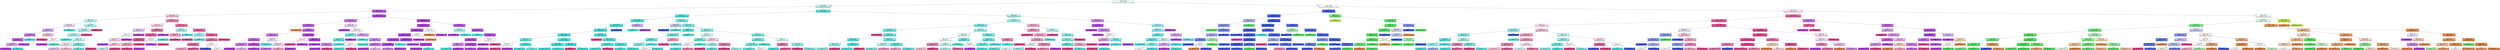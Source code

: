 digraph Tree {
node [shape=box, style="filled", color="black"] ;
0 [label="X[1] <= 0.175\nsamples = 10208\nvalue = [1003, 411, 1211, 2641, 1437, 1557, 1948]", fillcolor="#eefdfd"] ;
1 [label="X[6] <= 0.527\nsamples = 4309\nvalue = [3, 0, 0, 2511, 11, 1436, 348]", fillcolor="#b5f5f4"] ;
0 -> 1 [labeldistance=2.5, labelangle=45, headlabel="True"] ;
2 [label="X[7] <= 0.578\nsamples = 1560\nvalue = [3, 0, 0, 89, 1, 1358, 109]", fillcolor="#bc55e9"] ;
1 -> 2 ;
3 [label="X[0] <= 0.152\nsamples = 181\nvalue = [0, 0, 0, 56, 1, 28, 96]", fillcolor="#f7c0d8"] ;
2 -> 3 ;
4 [label="X[6] <= 0.502\nsamples = 72\nvalue = [0, 0, 0, 38, 0, 14, 20]", fillcolor="#baf6f5"] ;
3 -> 4 ;
5 [label="X[4] <= 0.087\nsamples = 16\nvalue = [0, 0, 0, 6, 0, 8, 2]", fillcolor="#efd7fa"] ;
4 -> 5 ;
6 [label="X[0] <= 0.15\nsamples = 13\nvalue = [0, 0, 0, 3, 0, 8, 2]", fillcolor="#d89cf2"] ;
5 -> 6 ;
7 [label="X[7] <= 0.573\nsamples = 9\nvalue = [0, 0, 0, 2, 0, 7, 0]", fillcolor="#c772ec"] ;
6 -> 7 ;
8 [label="X[5] <= 0.601\nsamples = 8\nvalue = [0, 0, 0, 1, 0, 7, 0]", fillcolor="#bc55e9"] ;
7 -> 8 ;
9 [label="X[5] <= 0.593\nsamples = 3\nvalue = [0, 0, 0, 1, 0, 2, 0]", fillcolor="#d89cf2"] ;
8 -> 9 ;
10 [label="samples = 2\nvalue = [0, 0, 0, 0, 0, 2, 0]", fillcolor="#b139e5"] ;
9 -> 10 ;
11 [label="samples = 1\nvalue = [0, 0, 0, 1, 0, 0, 0]", fillcolor="#39e5e2"] ;
9 -> 11 ;
12 [label="samples = 5\nvalue = [0, 0, 0, 0, 0, 5, 0]", fillcolor="#b139e5"] ;
8 -> 12 ;
13 [label="samples = 1\nvalue = [0, 0, 0, 1, 0, 0, 0]", fillcolor="#39e5e2"] ;
7 -> 13 ;
14 [label="X[4] <= 0.085\nsamples = 4\nvalue = [0, 0, 0, 1, 0, 1, 2]", fillcolor="#f6bdd7"] ;
6 -> 14 ;
15 [label="samples = 2\nvalue = [0, 0, 0, 0, 0, 0, 2]", fillcolor="#e53986"] ;
14 -> 15 ;
16 [label="X[0] <= 0.152\nsamples = 2\nvalue = [0, 0, 0, 1, 0, 1, 0]", fillcolor="#ffffff"] ;
14 -> 16 ;
17 [label="samples = 1\nvalue = [0, 0, 0, 0, 0, 1, 0]", fillcolor="#b139e5"] ;
16 -> 17 ;
18 [label="samples = 1\nvalue = [0, 0, 0, 1, 0, 0, 0]", fillcolor="#39e5e2"] ;
16 -> 18 ;
19 [label="samples = 3\nvalue = [0, 0, 0, 3, 0, 0, 0]", fillcolor="#39e5e2"] ;
5 -> 19 ;
20 [label="X[0] <= 0.152\nsamples = 56\nvalue = [0, 0, 0, 32, 0, 6, 18]", fillcolor="#b6f5f4"] ;
4 -> 20 ;
21 [label="X[5] <= 0.626\nsamples = 54\nvalue = [0, 0, 0, 32, 0, 6, 16]", fillcolor="#acf4f3"] ;
20 -> 21 ;
22 [label="X[3] <= 0.652\nsamples = 52\nvalue = [0, 0, 0, 32, 0, 6, 14]", fillcolor="#a1f3f1"] ;
21 -> 22 ;
23 [label="samples = 8\nvalue = [0, 0, 0, 8, 0, 0, 0]", fillcolor="#39e5e2"] ;
22 -> 23 ;
24 [label="X[1] <= 0.155\nsamples = 44\nvalue = [0, 0, 0, 24, 0, 6, 14]", fillcolor="#bdf6f5"] ;
22 -> 24 ;
25 [label="X[0] <= 0.139\nsamples = 23\nvalue = [0, 0, 0, 8, 0, 5, 10]", fillcolor="#fce5ef"] ;
24 -> 25 ;
26 [label="samples = 5\nvalue = [0, 0, 0, 2, 0, 3, 0]", fillcolor="#e5bdf6"] ;
25 -> 26 ;
27 [label="samples = 18\nvalue = [0, 0, 0, 6, 0, 2, 10]", fillcolor="#f6bdd7"] ;
25 -> 27 ;
28 [label="X[0] <= 0.151\nsamples = 21\nvalue = [0, 0, 0, 16, 0, 1, 4]", fillcolor="#73edeb"] ;
24 -> 28 ;
29 [label="samples = 20\nvalue = [0, 0, 0, 16, 0, 1, 3]", fillcolor="#68ebe9"] ;
28 -> 29 ;
30 [label="samples = 1\nvalue = [0, 0, 0, 0, 0, 0, 1]", fillcolor="#e53986"] ;
28 -> 30 ;
31 [label="samples = 2\nvalue = [0, 0, 0, 0, 0, 0, 2]", fillcolor="#e53986"] ;
21 -> 31 ;
32 [label="samples = 2\nvalue = [0, 0, 0, 0, 0, 0, 2]", fillcolor="#e53986"] ;
20 -> 32 ;
33 [label="X[6] <= 0.497\nsamples = 109\nvalue = [0, 0, 0, 18, 1, 14, 76]", fillcolor="#ee81b2"] ;
3 -> 33 ;
34 [label="X[2] <= 0.221\nsamples = 35\nvalue = [0, 0, 0, 4, 0, 13, 18]", fillcolor="#f9d2e4"] ;
33 -> 34 ;
35 [label="X[7] <= 0.563\nsamples = 20\nvalue = [0, 0, 0, 4, 0, 10, 6]", fillcolor="#e9c6f8"] ;
34 -> 35 ;
36 [label="X[4] <= 0.091\nsamples = 16\nvalue = [0, 0, 0, 4, 0, 6, 6]", fillcolor="#ffffff"] ;
35 -> 36 ;
37 [label="X[2] <= 0.211\nsamples = 13\nvalue = [0, 0, 0, 4, 0, 3, 6]", fillcolor="#f9d3e4"] ;
36 -> 37 ;
38 [label="samples = 2\nvalue = [0, 0, 0, 0, 0, 2, 0]", fillcolor="#b139e5"] ;
37 -> 38 ;
39 [label="X[1] <= 0.164\nsamples = 11\nvalue = [0, 0, 0, 4, 0, 1, 6]", fillcolor="#f8c6dc"] ;
37 -> 39 ;
40 [label="samples = 7\nvalue = [0, 0, 0, 4, 0, 1, 2]", fillcolor="#b0f5f3"] ;
39 -> 40 ;
41 [label="samples = 4\nvalue = [0, 0, 0, 0, 0, 0, 4]", fillcolor="#e53986"] ;
39 -> 41 ;
42 [label="samples = 3\nvalue = [0, 0, 0, 0, 0, 3, 0]", fillcolor="#b139e5"] ;
36 -> 42 ;
43 [label="samples = 4\nvalue = [0, 0, 0, 0, 0, 4, 0]", fillcolor="#b139e5"] ;
35 -> 43 ;
44 [label="X[3] <= 0.678\nsamples = 15\nvalue = [0, 0, 0, 0, 0, 3, 12]", fillcolor="#ec6aa4"] ;
34 -> 44 ;
45 [label="X[2] <= 0.233\nsamples = 14\nvalue = [0, 0, 0, 0, 0, 2, 12]", fillcolor="#e95a9a"] ;
44 -> 45 ;
46 [label="X[0] <= 0.162\nsamples = 12\nvalue = [0, 0, 0, 0, 0, 1, 11]", fillcolor="#e74b91"] ;
45 -> 46 ;
47 [label="X[0] <= 0.161\nsamples = 3\nvalue = [0, 0, 0, 0, 0, 1, 2]", fillcolor="#f29cc2"] ;
46 -> 47 ;
48 [label="samples = 2\nvalue = [0, 0, 0, 0, 0, 0, 2]", fillcolor="#e53986"] ;
47 -> 48 ;
49 [label="samples = 1\nvalue = [0, 0, 0, 0, 0, 1, 0]", fillcolor="#b139e5"] ;
47 -> 49 ;
50 [label="samples = 9\nvalue = [0, 0, 0, 0, 0, 0, 9]", fillcolor="#e53986"] ;
46 -> 50 ;
51 [label="X[4] <= 0.098\nsamples = 2\nvalue = [0, 0, 0, 0, 0, 1, 1]", fillcolor="#ffffff"] ;
45 -> 51 ;
52 [label="samples = 1\nvalue = [0, 0, 0, 0, 0, 1, 0]", fillcolor="#b139e5"] ;
51 -> 52 ;
53 [label="samples = 1\nvalue = [0, 0, 0, 0, 0, 0, 1]", fillcolor="#e53986"] ;
51 -> 53 ;
54 [label="samples = 1\nvalue = [0, 0, 0, 0, 0, 1, 0]", fillcolor="#b139e5"] ;
44 -> 54 ;
55 [label="X[7] <= 0.478\nsamples = 74\nvalue = [0, 0, 0, 14, 1, 1, 58]", fillcolor="#ec6ea6"] ;
33 -> 55 ;
56 [label="X[5] <= 0.527\nsamples = 6\nvalue = [0, 0, 0, 4, 0, 0, 2]", fillcolor="#9cf2f0"] ;
55 -> 56 ;
57 [label="X[6] <= 0.525\nsamples = 3\nvalue = [0, 0, 0, 1, 0, 0, 2]", fillcolor="#f29cc2"] ;
56 -> 57 ;
58 [label="samples = 1\nvalue = [0, 0, 0, 1, 0, 0, 0]", fillcolor="#39e5e2"] ;
57 -> 58 ;
59 [label="samples = 2\nvalue = [0, 0, 0, 0, 0, 0, 2]", fillcolor="#e53986"] ;
57 -> 59 ;
60 [label="samples = 3\nvalue = [0, 0, 0, 3, 0, 0, 0]", fillcolor="#39e5e2"] ;
56 -> 60 ;
61 [label="X[3] <= 0.675\nsamples = 68\nvalue = [0, 0, 0, 10, 1, 1, 56]", fillcolor="#ea629f"] ;
55 -> 61 ;
62 [label="X[7] <= 0.534\nsamples = 3\nvalue = [0, 0, 0, 2, 0, 0, 1]", fillcolor="#9cf2f0"] ;
61 -> 62 ;
63 [label="samples = 1\nvalue = [0, 0, 0, 0, 0, 0, 1]", fillcolor="#e53986"] ;
62 -> 63 ;
64 [label="samples = 2\nvalue = [0, 0, 0, 2, 0, 0, 0]", fillcolor="#39e5e2"] ;
62 -> 64 ;
65 [label="X[1] <= 0.171\nsamples = 65\nvalue = [0, 0, 0, 8, 1, 1, 55]", fillcolor="#ea5c9b"] ;
61 -> 65 ;
66 [label="X[1] <= 0.17\nsamples = 48\nvalue = [0, 0, 0, 8, 1, 1, 38]", fillcolor="#ec6aa4"] ;
65 -> 66 ;
67 [label="X[7] <= 0.491\nsamples = 45\nvalue = [0, 0, 0, 7, 0, 0, 38]", fillcolor="#ea5d9c"] ;
66 -> 67 ;
68 [label="samples = 9\nvalue = [0, 0, 0, 3, 0, 0, 6]", fillcolor="#f29cc2"] ;
67 -> 68 ;
69 [label="samples = 36\nvalue = [0, 0, 0, 4, 0, 0, 32]", fillcolor="#e85295"] ;
67 -> 69 ;
70 [label="X[0] <= 0.157\nsamples = 3\nvalue = [0, 0, 0, 1, 1, 1, 0]", fillcolor="#ffffff"] ;
66 -> 70 ;
71 [label="samples = 1\nvalue = [0, 0, 0, 0, 1, 0, 0]", fillcolor="#3956e5"] ;
70 -> 71 ;
72 [label="samples = 2\nvalue = [0, 0, 0, 1, 0, 1, 0]", fillcolor="#ffffff"] ;
70 -> 72 ;
73 [label="samples = 17\nvalue = [0, 0, 0, 0, 0, 0, 17]", fillcolor="#e53986"] ;
65 -> 73 ;
74 [label="X[7] <= 0.63\nsamples = 1379\nvalue = [3, 0, 0, 33, 0, 1330, 13]", fillcolor="#b440e6"] ;
2 -> 74 ;
75 [label="X[6] <= 0.503\nsamples = 130\nvalue = [1, 0, 0, 21, 0, 100, 8]", fillcolor="#c66fec"] ;
74 -> 75 ;
76 [label="X[3] <= 0.588\nsamples = 96\nvalue = [1, 0, 0, 7, 0, 81, 7]", fillcolor="#be5ae9"] ;
75 -> 76 ;
77 [label="samples = 1\nvalue = [1, 0, 0, 0, 0, 0, 0]", fillcolor="#e58139"] ;
76 -> 77 ;
78 [label="X[1] <= 0.149\nsamples = 95\nvalue = [0, 0, 0, 7, 0, 81, 7]", fillcolor="#bd58e9"] ;
76 -> 78 ;
79 [label="X[0] <= 0.149\nsamples = 48\nvalue = [0, 0, 0, 7, 0, 36, 5]", fillcolor="#c873ed"] ;
78 -> 79 ;
80 [label="X[3] <= 0.61\nsamples = 38\nvalue = [0, 0, 0, 4, 0, 32, 2]", fillcolor="#bf5cea"] ;
79 -> 80 ;
81 [label="X[3] <= 0.595\nsamples = 21\nvalue = [0, 0, 0, 4, 0, 16, 1]", fillcolor="#c873ed"] ;
80 -> 81 ;
82 [label="samples = 9\nvalue = [0, 0, 0, 0, 0, 9, 0]", fillcolor="#b139e5"] ;
81 -> 82 ;
83 [label="samples = 12\nvalue = [0, 0, 0, 4, 0, 7, 1]", fillcolor="#e2b5f5"] ;
81 -> 83 ;
84 [label="X[6] <= 0.501\nsamples = 17\nvalue = [0, 0, 0, 0, 0, 16, 1]", fillcolor="#b645e7"] ;
80 -> 84 ;
85 [label="samples = 12\nvalue = [0, 0, 0, 0, 0, 12, 0]", fillcolor="#b139e5"] ;
84 -> 85 ;
86 [label="samples = 5\nvalue = [0, 0, 0, 0, 0, 4, 1]", fillcolor="#c46aec"] ;
84 -> 86 ;
87 [label="X[5] <= 0.654\nsamples = 10\nvalue = [0, 0, 0, 3, 0, 4, 3]", fillcolor="#f4e3fb"] ;
79 -> 87 ;
88 [label="samples = 2\nvalue = [0, 0, 0, 2, 0, 0, 0]", fillcolor="#39e5e2"] ;
87 -> 88 ;
89 [label="X[3] <= 0.596\nsamples = 8\nvalue = [0, 0, 0, 1, 0, 4, 3]", fillcolor="#efd7fa"] ;
87 -> 89 ;
90 [label="samples = 5\nvalue = [0, 0, 0, 1, 0, 1, 3]", fillcolor="#f29cc2"] ;
89 -> 90 ;
91 [label="samples = 3\nvalue = [0, 0, 0, 0, 0, 3, 0]", fillcolor="#b139e5"] ;
89 -> 91 ;
92 [label="X[7] <= 0.581\nsamples = 47\nvalue = [0, 0, 0, 0, 0, 45, 2]", fillcolor="#b442e6"] ;
78 -> 92 ;
93 [label="X[6] <= 0.462\nsamples = 2\nvalue = [0, 0, 0, 0, 0, 1, 1]", fillcolor="#ffffff"] ;
92 -> 93 ;
94 [label="samples = 1\nvalue = [0, 0, 0, 0, 0, 0, 1]", fillcolor="#e53986"] ;
93 -> 94 ;
95 [label="samples = 1\nvalue = [0, 0, 0, 0, 0, 1, 0]", fillcolor="#b139e5"] ;
93 -> 95 ;
96 [label="X[0] <= 0.179\nsamples = 45\nvalue = [0, 0, 0, 0, 0, 44, 1]", fillcolor="#b33de6"] ;
92 -> 96 ;
97 [label="samples = 41\nvalue = [0, 0, 0, 0, 0, 41, 0]", fillcolor="#b139e5"] ;
96 -> 97 ;
98 [label="X[4] <= 0.102\nsamples = 4\nvalue = [0, 0, 0, 0, 0, 3, 1]", fillcolor="#cb7bee"] ;
96 -> 98 ;
99 [label="samples = 3\nvalue = [0, 0, 0, 0, 0, 3, 0]", fillcolor="#b139e5"] ;
98 -> 99 ;
100 [label="samples = 1\nvalue = [0, 0, 0, 0, 0, 0, 1]", fillcolor="#e53986"] ;
98 -> 100 ;
101 [label="X[7] <= 0.582\nsamples = 34\nvalue = [0, 0, 0, 14, 0, 19, 1]", fillcolor="#eccef8"] ;
75 -> 101 ;
102 [label="samples = 4\nvalue = [0, 0, 0, 0, 0, 4, 0]", fillcolor="#b139e5"] ;
101 -> 102 ;
103 [label="X[5] <= 0.649\nsamples = 30\nvalue = [0, 0, 0, 14, 0, 15, 1]", fillcolor="#faf3fd"] ;
101 -> 103 ;
104 [label="X[0] <= 0.171\nsamples = 9\nvalue = [0, 0, 0, 7, 0, 1, 1]", fillcolor="#6aece9"] ;
103 -> 104 ;
105 [label="X[2] <= 0.204\nsamples = 8\nvalue = [0, 0, 0, 7, 0, 0, 1]", fillcolor="#55e9e6"] ;
104 -> 105 ;
106 [label="samples = 6\nvalue = [0, 0, 0, 6, 0, 0, 0]", fillcolor="#39e5e2"] ;
105 -> 106 ;
107 [label="X[6] <= 0.504\nsamples = 2\nvalue = [0, 0, 0, 1, 0, 0, 1]", fillcolor="#ffffff"] ;
105 -> 107 ;
108 [label="samples = 1\nvalue = [0, 0, 0, 1, 0, 0, 0]", fillcolor="#39e5e2"] ;
107 -> 108 ;
109 [label="samples = 1\nvalue = [0, 0, 0, 0, 0, 0, 1]", fillcolor="#e53986"] ;
107 -> 109 ;
110 [label="samples = 1\nvalue = [0, 0, 0, 0, 0, 1, 0]", fillcolor="#b139e5"] ;
104 -> 110 ;
111 [label="X[3] <= 0.591\nsamples = 21\nvalue = [0, 0, 0, 7, 0, 14, 0]", fillcolor="#d89cf2"] ;
103 -> 111 ;
112 [label="samples = 2\nvalue = [0, 0, 0, 2, 0, 0, 0]", fillcolor="#39e5e2"] ;
111 -> 112 ;
113 [label="X[2] <= 0.192\nsamples = 19\nvalue = [0, 0, 0, 5, 0, 14, 0]", fillcolor="#cd80ee"] ;
111 -> 113 ;
114 [label="samples = 1\nvalue = [0, 0, 0, 1, 0, 0, 0]", fillcolor="#39e5e2"] ;
113 -> 114 ;
115 [label="X[0] <= 0.129\nsamples = 18\nvalue = [0, 0, 0, 4, 0, 14, 0]", fillcolor="#c772ec"] ;
113 -> 115 ;
116 [label="samples = 8\nvalue = [0, 0, 0, 0, 0, 8, 0]", fillcolor="#b139e5"] ;
115 -> 116 ;
117 [label="samples = 10\nvalue = [0, 0, 0, 4, 0, 6, 0]", fillcolor="#e5bdf6"] ;
115 -> 117 ;
118 [label="X[3] <= 0.569\nsamples = 1249\nvalue = [2, 0, 0, 12, 0, 1230, 5]", fillcolor="#b23ce5"] ;
74 -> 118 ;
119 [label="X[1] <= 0.173\nsamples = 1174\nvalue = [2, 0, 0, 6, 0, 1163, 3]", fillcolor="#b23be5"] ;
118 -> 119 ;
120 [label="X[4] <= 0.129\nsamples = 1172\nvalue = [1, 0, 0, 6, 0, 1162, 3]", fillcolor="#b23be5"] ;
119 -> 120 ;
121 [label="X[7] <= 0.697\nsamples = 1170\nvalue = [0, 0, 0, 6, 0, 1161, 3]", fillcolor="#b23be5"] ;
120 -> 121 ;
122 [label="X[7] <= 0.696\nsamples = 248\nvalue = [0, 0, 0, 5, 0, 240, 3]", fillcolor="#b440e6"] ;
121 -> 122 ;
123 [label="X[3] <= 0.518\nsamples = 247\nvalue = [0, 0, 0, 4, 0, 240, 3]", fillcolor="#b33fe6"] ;
122 -> 123 ;
124 [label="samples = 4\nvalue = [0, 0, 0, 0, 0, 3, 1]", fillcolor="#cb7bee"] ;
123 -> 124 ;
125 [label="samples = 243\nvalue = [0, 0, 0, 4, 0, 237, 2]", fillcolor="#b33ee6"] ;
123 -> 125 ;
126 [label="samples = 1\nvalue = [0, 0, 0, 1, 0, 0, 0]", fillcolor="#39e5e2"] ;
122 -> 126 ;
127 [label="X[6] <= 0.502\nsamples = 922\nvalue = [0, 0, 0, 1, 0, 921, 0]", fillcolor="#b139e5"] ;
121 -> 127 ;
128 [label="samples = 794\nvalue = [0, 0, 0, 0, 0, 794, 0]", fillcolor="#b139e5"] ;
127 -> 128 ;
129 [label="X[2] <= 0.209\nsamples = 128\nvalue = [0, 0, 0, 1, 0, 127, 0]", fillcolor="#b23be5"] ;
127 -> 129 ;
130 [label="samples = 127\nvalue = [0, 0, 0, 0, 0, 127, 0]", fillcolor="#b139e5"] ;
129 -> 130 ;
131 [label="samples = 1\nvalue = [0, 0, 0, 1, 0, 0, 0]", fillcolor="#39e5e2"] ;
129 -> 131 ;
132 [label="X[6] <= 0.331\nsamples = 2\nvalue = [1, 0, 0, 0, 0, 1, 0]", fillcolor="#ffffff"] ;
120 -> 132 ;
133 [label="samples = 1\nvalue = [0, 0, 0, 0, 0, 1, 0]", fillcolor="#b139e5"] ;
132 -> 133 ;
134 [label="samples = 1\nvalue = [1, 0, 0, 0, 0, 0, 0]", fillcolor="#e58139"] ;
132 -> 134 ;
135 [label="X[4] <= 0.119\nsamples = 2\nvalue = [1, 0, 0, 0, 0, 1, 0]", fillcolor="#ffffff"] ;
119 -> 135 ;
136 [label="samples = 1\nvalue = [1, 0, 0, 0, 0, 0, 0]", fillcolor="#e58139"] ;
135 -> 136 ;
137 [label="samples = 1\nvalue = [0, 0, 0, 0, 0, 1, 0]", fillcolor="#b139e5"] ;
135 -> 137 ;
138 [label="X[3] <= 0.57\nsamples = 75\nvalue = [0, 0, 0, 6, 0, 67, 2]", fillcolor="#ba50e8"] ;
118 -> 138 ;
139 [label="X[7] <= 0.648\nsamples = 3\nvalue = [0, 0, 0, 2, 0, 1, 0]", fillcolor="#9cf2f0"] ;
138 -> 139 ;
140 [label="samples = 1\nvalue = [0, 0, 0, 0, 0, 1, 0]", fillcolor="#b139e5"] ;
139 -> 140 ;
141 [label="samples = 2\nvalue = [0, 0, 0, 2, 0, 0, 0]", fillcolor="#39e5e2"] ;
139 -> 141 ;
142 [label="X[0] <= 0.113\nsamples = 72\nvalue = [0, 0, 0, 4, 0, 66, 2]", fillcolor="#b84ae7"] ;
138 -> 142 ;
143 [label="samples = 1\nvalue = [0, 0, 0, 1, 0, 0, 0]", fillcolor="#39e5e2"] ;
142 -> 143 ;
144 [label="X[6] <= 0.521\nsamples = 71\nvalue = [0, 0, 0, 3, 0, 66, 2]", fillcolor="#b748e7"] ;
142 -> 144 ;
145 [label="X[0] <= 0.123\nsamples = 69\nvalue = [0, 0, 0, 3, 0, 65, 1]", fillcolor="#b645e7"] ;
144 -> 145 ;
146 [label="X[6] <= 0.508\nsamples = 8\nvalue = [0, 0, 0, 2, 0, 6, 0]", fillcolor="#cb7bee"] ;
145 -> 146 ;
147 [label="samples = 2\nvalue = [0, 0, 0, 2, 0, 0, 0]", fillcolor="#39e5e2"] ;
146 -> 147 ;
148 [label="samples = 6\nvalue = [0, 0, 0, 0, 0, 6, 0]", fillcolor="#b139e5"] ;
146 -> 148 ;
149 [label="X[2] <= 0.225\nsamples = 61\nvalue = [0, 0, 0, 1, 0, 59, 1]", fillcolor="#b440e6"] ;
145 -> 149 ;
150 [label="samples = 30\nvalue = [0, 0, 0, 1, 0, 28, 1]", fillcolor="#b647e7"] ;
149 -> 150 ;
151 [label="samples = 31\nvalue = [0, 0, 0, 0, 0, 31, 0]", fillcolor="#b139e5"] ;
149 -> 151 ;
152 [label="X[0] <= 0.12\nsamples = 2\nvalue = [0, 0, 0, 0, 0, 1, 1]", fillcolor="#ffffff"] ;
144 -> 152 ;
153 [label="samples = 1\nvalue = [0, 0, 0, 0, 0, 1, 0]", fillcolor="#b139e5"] ;
152 -> 153 ;
154 [label="samples = 1\nvalue = [0, 0, 0, 0, 0, 0, 1]", fillcolor="#e53986"] ;
152 -> 154 ;
155 [label="X[2] <= 0.161\nsamples = 2749\nvalue = [0, 0, 0, 2422, 10, 78, 239]", fillcolor="#53e8e6"] ;
1 -> 155 ;
156 [label="X[0] <= 0.123\nsamples = 2119\nvalue = [0, 0, 0, 2039, 10, 4, 66]", fillcolor="#41e6e3"] ;
155 -> 156 ;
157 [label="X[7] <= 0.756\nsamples = 1896\nvalue = [0, 0, 0, 1872, 4, 4, 16]", fillcolor="#3ce5e2"] ;
156 -> 157 ;
158 [label="X[1] <= 0.169\nsamples = 1893\nvalue = [0, 0, 0, 1871, 4, 2, 16]", fillcolor="#3be5e2"] ;
157 -> 158 ;
159 [label="X[0] <= 0.108\nsamples = 1892\nvalue = [0, 0, 0, 1871, 3, 2, 16]", fillcolor="#3be5e2"] ;
158 -> 159 ;
160 [label="X[6] <= 0.585\nsamples = 1609\nvalue = [0, 0, 0, 1604, 0, 2, 3]", fillcolor="#3ae5e2"] ;
159 -> 160 ;
161 [label="X[2] <= 0.157\nsamples = 18\nvalue = [0, 0, 0, 15, 0, 1, 2]", fillcolor="#5eeae7"] ;
160 -> 161 ;
162 [label="X[5] <= 0.657\nsamples = 2\nvalue = [0, 0, 0, 0, 0, 1, 1]", fillcolor="#ffffff"] ;
161 -> 162 ;
163 [label="samples = 1\nvalue = [0, 0, 0, 0, 0, 0, 1]", fillcolor="#e53986"] ;
162 -> 163 ;
164 [label="samples = 1\nvalue = [0, 0, 0, 0, 0, 1, 0]", fillcolor="#b139e5"] ;
162 -> 164 ;
165 [label="X[0] <= 0.106\nsamples = 16\nvalue = [0, 0, 0, 15, 0, 0, 1]", fillcolor="#46e7e4"] ;
161 -> 165 ;
166 [label="samples = 11\nvalue = [0, 0, 0, 11, 0, 0, 0]", fillcolor="#39e5e2"] ;
165 -> 166 ;
167 [label="samples = 5\nvalue = [0, 0, 0, 4, 0, 0, 1]", fillcolor="#6aece9"] ;
165 -> 167 ;
168 [label="X[1] <= 0.129\nsamples = 1591\nvalue = [0, 0, 0, 1589, 0, 1, 1]", fillcolor="#39e5e2"] ;
160 -> 168 ;
169 [label="X[2] <= 0.144\nsamples = 1510\nvalue = [0, 0, 0, 1509, 0, 1, 0]", fillcolor="#39e5e2"] ;
168 -> 169 ;
170 [label="samples = 1408\nvalue = [0, 0, 0, 1408, 0, 0, 0]", fillcolor="#39e5e2"] ;
169 -> 170 ;
171 [label="samples = 102\nvalue = [0, 0, 0, 101, 0, 1, 0]", fillcolor="#3be5e2"] ;
169 -> 171 ;
172 [label="X[1] <= 0.129\nsamples = 81\nvalue = [0, 0, 0, 80, 0, 0, 1]", fillcolor="#3be5e2"] ;
168 -> 172 ;
173 [label="samples = 1\nvalue = [0, 0, 0, 0, 0, 0, 1]", fillcolor="#e53986"] ;
172 -> 173 ;
174 [label="samples = 80\nvalue = [0, 0, 0, 80, 0, 0, 0]", fillcolor="#39e5e2"] ;
172 -> 174 ;
175 [label="X[0] <= 0.108\nsamples = 283\nvalue = [0, 0, 0, 267, 3, 0, 13]", fillcolor="#45e7e4"] ;
159 -> 175 ;
176 [label="samples = 1\nvalue = [0, 0, 0, 0, 0, 0, 1]", fillcolor="#e53986"] ;
175 -> 176 ;
177 [label="X[2] <= 0.143\nsamples = 282\nvalue = [0, 0, 0, 267, 3, 0, 12]", fillcolor="#44e6e4"] ;
175 -> 177 ;
178 [label="X[2] <= 0.143\nsamples = 149\nvalue = [0, 0, 0, 136, 3, 0, 10]", fillcolor="#4ce7e5"] ;
177 -> 178 ;
179 [label="samples = 148\nvalue = [0, 0, 0, 136, 3, 0, 9]", fillcolor="#4ae7e5"] ;
178 -> 179 ;
180 [label="samples = 1\nvalue = [0, 0, 0, 0, 0, 0, 1]", fillcolor="#e53986"] ;
178 -> 180 ;
181 [label="X[3] <= 0.696\nsamples = 133\nvalue = [0, 0, 0, 131, 0, 0, 2]", fillcolor="#3ce5e2"] ;
177 -> 181 ;
182 [label="samples = 13\nvalue = [0, 0, 0, 12, 0, 0, 1]", fillcolor="#49e7e4"] ;
181 -> 182 ;
183 [label="samples = 120\nvalue = [0, 0, 0, 119, 0, 0, 1]", fillcolor="#3be5e2"] ;
181 -> 183 ;
184 [label="samples = 1\nvalue = [0, 0, 0, 0, 1, 0, 0]", fillcolor="#3956e5"] ;
158 -> 184 ;
185 [label="X[4] <= 0.023\nsamples = 3\nvalue = [0, 0, 0, 1, 0, 2, 0]", fillcolor="#d89cf2"] ;
157 -> 185 ;
186 [label="samples = 1\nvalue = [0, 0, 0, 1, 0, 0, 0]", fillcolor="#39e5e2"] ;
185 -> 186 ;
187 [label="samples = 2\nvalue = [0, 0, 0, 0, 0, 2, 0]", fillcolor="#b139e5"] ;
185 -> 187 ;
188 [label="X[5] <= 0.344\nsamples = 223\nvalue = [0, 0, 0, 167, 6, 0, 50]", fillcolor="#79edeb"] ;
156 -> 188 ;
189 [label="X[0] <= 0.132\nsamples = 5\nvalue = [0, 0, 0, 2, 3, 0, 0]", fillcolor="#bdc7f6"] ;
188 -> 189 ;
190 [label="samples = 3\nvalue = [0, 0, 0, 0, 3, 0, 0]", fillcolor="#3956e5"] ;
189 -> 190 ;
191 [label="samples = 2\nvalue = [0, 0, 0, 2, 0, 0, 0]", fillcolor="#39e5e2"] ;
189 -> 191 ;
192 [label="X[2] <= 0.135\nsamples = 218\nvalue = [0, 0, 0, 165, 3, 0, 50]", fillcolor="#77edeb"] ;
188 -> 192 ;
193 [label="X[0] <= 0.128\nsamples = 39\nvalue = [0, 0, 0, 35, 1, 0, 3]", fillcolor="#4fe8e5"] ;
192 -> 193 ;
194 [label="X[0] <= 0.128\nsamples = 22\nvalue = [0, 0, 0, 18, 1, 0, 3]", fillcolor="#63eae8"] ;
193 -> 194 ;
195 [label="X[7] <= 0.357\nsamples = 19\nvalue = [0, 0, 0, 17, 1, 0, 1]", fillcolor="#4fe8e5"] ;
194 -> 195 ;
196 [label="X[1] <= 0.162\nsamples = 6\nvalue = [0, 0, 0, 4, 1, 0, 1]", fillcolor="#88efee"] ;
195 -> 196 ;
197 [label="samples = 2\nvalue = [0, 0, 0, 0, 1, 0, 1]", fillcolor="#ffffff"] ;
196 -> 197 ;
198 [label="samples = 4\nvalue = [0, 0, 0, 4, 0, 0, 0]", fillcolor="#39e5e2"] ;
196 -> 198 ;
199 [label="samples = 13\nvalue = [0, 0, 0, 13, 0, 0, 0]", fillcolor="#39e5e2"] ;
195 -> 199 ;
200 [label="X[5] <= 0.433\nsamples = 3\nvalue = [0, 0, 0, 1, 0, 0, 2]", fillcolor="#f29cc2"] ;
194 -> 200 ;
201 [label="samples = 2\nvalue = [0, 0, 0, 0, 0, 0, 2]", fillcolor="#e53986"] ;
200 -> 201 ;
202 [label="samples = 1\nvalue = [0, 0, 0, 1, 0, 0, 0]", fillcolor="#39e5e2"] ;
200 -> 202 ;
203 [label="samples = 17\nvalue = [0, 0, 0, 17, 0, 0, 0]", fillcolor="#39e5e2"] ;
193 -> 203 ;
204 [label="X[4] <= 0.064\nsamples = 179\nvalue = [0, 0, 0, 130, 2, 0, 47]", fillcolor="#82efed"] ;
192 -> 204 ;
205 [label="X[1] <= 0.139\nsamples = 42\nvalue = [0, 0, 0, 24, 1, 0, 17]", fillcolor="#c8f8f7"] ;
204 -> 205 ;
206 [label="X[6] <= 0.591\nsamples = 17\nvalue = [0, 0, 0, 14, 0, 0, 3]", fillcolor="#63ebe8"] ;
205 -> 206 ;
207 [label="X[0] <= 0.125\nsamples = 6\nvalue = [0, 0, 0, 3, 0, 0, 3]", fillcolor="#ffffff"] ;
206 -> 207 ;
208 [label="samples = 2\nvalue = [0, 0, 0, 2, 0, 0, 0]", fillcolor="#39e5e2"] ;
207 -> 208 ;
209 [label="samples = 4\nvalue = [0, 0, 0, 1, 0, 0, 3]", fillcolor="#ee7bae"] ;
207 -> 209 ;
210 [label="samples = 11\nvalue = [0, 0, 0, 11, 0, 0, 0]", fillcolor="#39e5e2"] ;
206 -> 210 ;
211 [label="X[0] <= 0.127\nsamples = 25\nvalue = [0, 0, 0, 10, 1, 0, 14]", fillcolor="#f8cadf"] ;
205 -> 211 ;
212 [label="X[4] <= 0.062\nsamples = 12\nvalue = [0, 0, 0, 8, 0, 0, 4]", fillcolor="#9cf2f0"] ;
211 -> 212 ;
213 [label="samples = 3\nvalue = [0, 0, 0, 0, 0, 0, 3]", fillcolor="#e53986"] ;
212 -> 213 ;
214 [label="samples = 9\nvalue = [0, 0, 0, 8, 0, 0, 1]", fillcolor="#52e8e6"] ;
212 -> 214 ;
215 [label="X[0] <= 0.132\nsamples = 13\nvalue = [0, 0, 0, 2, 1, 0, 10]", fillcolor="#ec6fa7"] ;
211 -> 215 ;
216 [label="samples = 10\nvalue = [0, 0, 0, 0, 0, 0, 10]", fillcolor="#e53986"] ;
215 -> 216 ;
217 [label="samples = 3\nvalue = [0, 0, 0, 2, 1, 0, 0]", fillcolor="#9cf2f0"] ;
215 -> 217 ;
218 [label="X[0] <= 0.141\nsamples = 137\nvalue = [0, 0, 0, 106, 1, 0, 30]", fillcolor="#72edea"] ;
204 -> 218 ;
219 [label="X[4] <= 0.07\nsamples = 110\nvalue = [0, 0, 0, 91, 1, 0, 18]", fillcolor="#62eae8"] ;
218 -> 219 ;
220 [label="X[0] <= 0.136\nsamples = 91\nvalue = [0, 0, 0, 72, 1, 0, 18]", fillcolor="#6decea"] ;
219 -> 220 ;
221 [label="samples = 80\nvalue = [0, 0, 0, 67, 0, 0, 13]", fillcolor="#5feae8"] ;
220 -> 221 ;
222 [label="samples = 11\nvalue = [0, 0, 0, 5, 1, 0, 5]", fillcolor="#ffffff"] ;
220 -> 222 ;
223 [label="samples = 19\nvalue = [0, 0, 0, 19, 0, 0, 0]", fillcolor="#39e5e2"] ;
219 -> 223 ;
224 [label="X[0] <= 0.141\nsamples = 27\nvalue = [0, 0, 0, 15, 0, 0, 12]", fillcolor="#d7faf9"] ;
218 -> 224 ;
225 [label="X[5] <= 0.397\nsamples = 9\nvalue = [0, 0, 0, 2, 0, 0, 7]", fillcolor="#ec72a9"] ;
224 -> 225 ;
226 [label="samples = 1\nvalue = [0, 0, 0, 1, 0, 0, 0]", fillcolor="#39e5e2"] ;
225 -> 226 ;
227 [label="samples = 8\nvalue = [0, 0, 0, 1, 0, 0, 7]", fillcolor="#e95597"] ;
225 -> 227 ;
228 [label="X[7] <= 0.358\nsamples = 18\nvalue = [0, 0, 0, 13, 0, 0, 5]", fillcolor="#85efed"] ;
224 -> 228 ;
229 [label="samples = 1\nvalue = [0, 0, 0, 0, 0, 0, 1]", fillcolor="#e53986"] ;
228 -> 229 ;
230 [label="samples = 17\nvalue = [0, 0, 0, 13, 0, 0, 4]", fillcolor="#76edeb"] ;
228 -> 230 ;
231 [label="X[5] <= 0.661\nsamples = 630\nvalue = [0, 0, 0, 383, 0, 74, 173]", fillcolor="#a4f3f2"] ;
155 -> 231 ;
232 [label="X[0] <= 0.147\nsamples = 547\nvalue = [0, 0, 0, 363, 0, 13, 171]", fillcolor="#9af2f0"] ;
231 -> 232 ;
233 [label="X[0] <= 0.134\nsamples = 424\nvalue = [0, 0, 0, 320, 0, 12, 92]", fillcolor="#77edeb"] ;
232 -> 233 ;
234 [label="X[2] <= 0.161\nsamples = 227\nvalue = [0, 0, 0, 189, 0, 11, 27]", fillcolor="#5feae8"] ;
233 -> 234 ;
235 [label="samples = 2\nvalue = [0, 0, 0, 0, 0, 0, 2]", fillcolor="#e53986"] ;
234 -> 235 ;
236 [label="X[0] <= 0.121\nsamples = 225\nvalue = [0, 0, 0, 189, 0, 11, 25]", fillcolor="#5deae7"] ;
234 -> 236 ;
237 [label="X[6] <= 0.552\nsamples = 99\nvalue = [0, 0, 0, 87, 0, 9, 3]", fillcolor="#53e8e6"] ;
236 -> 237 ;
238 [label="X[1] <= 0.128\nsamples = 23\nvalue = [0, 0, 0, 16, 0, 6, 1]", fillcolor="#8bf0ee"] ;
237 -> 238 ;
239 [label="samples = 22\nvalue = [0, 0, 0, 16, 0, 6, 0]", fillcolor="#83efed"] ;
238 -> 239 ;
240 [label="samples = 1\nvalue = [0, 0, 0, 0, 0, 0, 1]", fillcolor="#e53986"] ;
238 -> 240 ;
241 [label="X[6] <= 0.58\nsamples = 76\nvalue = [0, 0, 0, 71, 0, 3, 2]", fillcolor="#47e7e4"] ;
237 -> 241 ;
242 [label="samples = 75\nvalue = [0, 0, 0, 71, 0, 3, 1]", fillcolor="#44e6e4"] ;
241 -> 242 ;
243 [label="samples = 1\nvalue = [0, 0, 0, 0, 0, 0, 1]", fillcolor="#e53986"] ;
241 -> 243 ;
244 [label="X[4] <= 0.067\nsamples = 126\nvalue = [0, 0, 0, 102, 0, 2, 22]", fillcolor="#67ebe9"] ;
236 -> 244 ;
245 [label="X[4] <= 0.066\nsamples = 28\nvalue = [0, 0, 0, 17, 0, 1, 10]", fillcolor="#b2f5f4"] ;
244 -> 245 ;
246 [label="samples = 18\nvalue = [0, 0, 0, 14, 0, 1, 3]", fillcolor="#6eecea"] ;
245 -> 246 ;
247 [label="samples = 10\nvalue = [0, 0, 0, 3, 0, 0, 7]", fillcolor="#f08eba"] ;
245 -> 247 ;
248 [label="X[3] <= 0.636\nsamples = 98\nvalue = [0, 0, 0, 85, 0, 1, 12]", fillcolor="#57e9e6"] ;
244 -> 248 ;
249 [label="samples = 3\nvalue = [0, 0, 0, 1, 0, 0, 2]", fillcolor="#f29cc2"] ;
248 -> 249 ;
250 [label="samples = 95\nvalue = [0, 0, 0, 84, 0, 1, 10]", fillcolor="#53e8e6"] ;
248 -> 250 ;
251 [label="X[1] <= 0.159\nsamples = 197\nvalue = [0, 0, 0, 131, 0, 1, 65]", fillcolor="#9cf2f0"] ;
233 -> 251 ;
252 [label="X[2] <= 0.189\nsamples = 115\nvalue = [0, 0, 0, 63, 0, 1, 51]", fillcolor="#dafafa"] ;
251 -> 252 ;
253 [label="X[3] <= 0.697\nsamples = 107\nvalue = [0, 0, 0, 56, 0, 0, 51]", fillcolor="#edfdfc"] ;
252 -> 253 ;
254 [label="X[1] <= 0.146\nsamples = 20\nvalue = [0, 0, 0, 5, 0, 0, 15]", fillcolor="#ee7bae"] ;
253 -> 254 ;
255 [label="samples = 12\nvalue = [0, 0, 0, 5, 0, 0, 7]", fillcolor="#f8c6dc"] ;
254 -> 255 ;
256 [label="samples = 8\nvalue = [0, 0, 0, 0, 0, 0, 8]", fillcolor="#e53986"] ;
254 -> 256 ;
257 [label="X[1] <= 0.157\nsamples = 87\nvalue = [0, 0, 0, 51, 0, 0, 36]", fillcolor="#c5f7f6"] ;
253 -> 257 ;
258 [label="samples = 76\nvalue = [0, 0, 0, 49, 0, 0, 27]", fillcolor="#a6f3f2"] ;
257 -> 258 ;
259 [label="samples = 11\nvalue = [0, 0, 0, 2, 0, 0, 9]", fillcolor="#eb65a1"] ;
257 -> 259 ;
260 [label="X[7] <= 0.549\nsamples = 8\nvalue = [0, 0, 0, 7, 0, 1, 0]", fillcolor="#55e9e6"] ;
252 -> 260 ;
261 [label="samples = 6\nvalue = [0, 0, 0, 6, 0, 0, 0]", fillcolor="#39e5e2"] ;
260 -> 261 ;
262 [label="X[5] <= 0.621\nsamples = 2\nvalue = [0, 0, 0, 1, 0, 1, 0]", fillcolor="#ffffff"] ;
260 -> 262 ;
263 [label="samples = 1\nvalue = [0, 0, 0, 0, 0, 1, 0]", fillcolor="#b139e5"] ;
262 -> 263 ;
264 [label="samples = 1\nvalue = [0, 0, 0, 1, 0, 0, 0]", fillcolor="#39e5e2"] ;
262 -> 264 ;
265 [label="X[6] <= 0.577\nsamples = 82\nvalue = [0, 0, 0, 68, 0, 0, 14]", fillcolor="#62eae8"] ;
251 -> 265 ;
266 [label="X[0] <= 0.145\nsamples = 78\nvalue = [0, 0, 0, 67, 0, 0, 11]", fillcolor="#5ae9e7"] ;
265 -> 266 ;
267 [label="X[0] <= 0.144\nsamples = 56\nvalue = [0, 0, 0, 45, 0, 0, 11]", fillcolor="#69ebe9"] ;
266 -> 267 ;
268 [label="samples = 45\nvalue = [0, 0, 0, 39, 0, 0, 6]", fillcolor="#57e9e6"] ;
267 -> 268 ;
269 [label="samples = 11\nvalue = [0, 0, 0, 6, 0, 0, 5]", fillcolor="#defbfa"] ;
267 -> 269 ;
270 [label="samples = 22\nvalue = [0, 0, 0, 22, 0, 0, 0]", fillcolor="#39e5e2"] ;
266 -> 270 ;
271 [label="X[2] <= 0.162\nsamples = 4\nvalue = [0, 0, 0, 1, 0, 0, 3]", fillcolor="#ee7bae"] ;
265 -> 271 ;
272 [label="samples = 1\nvalue = [0, 0, 0, 1, 0, 0, 0]", fillcolor="#39e5e2"] ;
271 -> 272 ;
273 [label="samples = 3\nvalue = [0, 0, 0, 0, 0, 0, 3]", fillcolor="#e53986"] ;
271 -> 273 ;
274 [label="X[3] <= 0.759\nsamples = 123\nvalue = [0, 0, 0, 43, 0, 1, 79]", fillcolor="#f3a6c9"] ;
232 -> 274 ;
275 [label="X[5] <= 0.492\nsamples = 102\nvalue = [0, 0, 0, 30, 0, 1, 71]", fillcolor="#f08eba"] ;
274 -> 275 ;
276 [label="samples = 12\nvalue = [0, 0, 0, 0, 0, 0, 12]", fillcolor="#e53986"] ;
275 -> 276 ;
277 [label="X[3] <= 0.753\nsamples = 90\nvalue = [0, 0, 0, 30, 0, 1, 59]", fillcolor="#f29fc5"] ;
275 -> 277 ;
278 [label="X[6] <= 0.534\nsamples = 86\nvalue = [0, 0, 0, 26, 0, 1, 59]", fillcolor="#f192bc"] ;
277 -> 278 ;
279 [label="X[2] <= 0.191\nsamples = 17\nvalue = [0, 0, 0, 9, 0, 0, 8]", fillcolor="#e9fcfc"] ;
278 -> 279 ;
280 [label="samples = 13\nvalue = [0, 0, 0, 9, 0, 0, 4]", fillcolor="#91f1ef"] ;
279 -> 280 ;
281 [label="samples = 4\nvalue = [0, 0, 0, 0, 0, 0, 4]", fillcolor="#e53986"] ;
279 -> 281 ;
282 [label="X[6] <= 0.586\nsamples = 69\nvalue = [0, 0, 0, 17, 0, 1, 51]", fillcolor="#ee7eb0"] ;
278 -> 282 ;
283 [label="samples = 68\nvalue = [0, 0, 0, 17, 0, 0, 51]", fillcolor="#ee7bae"] ;
282 -> 283 ;
284 [label="samples = 1\nvalue = [0, 0, 0, 0, 0, 1, 0]", fillcolor="#b139e5"] ;
282 -> 284 ;
285 [label="samples = 4\nvalue = [0, 0, 0, 4, 0, 0, 0]", fillcolor="#39e5e2"] ;
277 -> 285 ;
286 [label="X[4] <= 0.076\nsamples = 21\nvalue = [0, 0, 0, 13, 0, 0, 8]", fillcolor="#b3f5f4"] ;
274 -> 286 ;
287 [label="samples = 3\nvalue = [0, 0, 0, 0, 0, 0, 3]", fillcolor="#e53986"] ;
286 -> 287 ;
288 [label="X[2] <= 0.174\nsamples = 18\nvalue = [0, 0, 0, 13, 0, 0, 5]", fillcolor="#85efed"] ;
286 -> 288 ;
289 [label="X[1] <= 0.174\nsamples = 17\nvalue = [0, 0, 0, 13, 0, 0, 4]", fillcolor="#76edeb"] ;
288 -> 289 ;
290 [label="X[6] <= 0.558\nsamples = 14\nvalue = [0, 0, 0, 12, 0, 0, 2]", fillcolor="#5ae9e7"] ;
289 -> 290 ;
291 [label="samples = 1\nvalue = [0, 0, 0, 0, 0, 0, 1]", fillcolor="#e53986"] ;
290 -> 291 ;
292 [label="samples = 13\nvalue = [0, 0, 0, 12, 0, 0, 1]", fillcolor="#49e7e4"] ;
290 -> 292 ;
293 [label="X[2] <= 0.17\nsamples = 3\nvalue = [0, 0, 0, 1, 0, 0, 2]", fillcolor="#f29cc2"] ;
289 -> 293 ;
294 [label="samples = 2\nvalue = [0, 0, 0, 0, 0, 0, 2]", fillcolor="#e53986"] ;
293 -> 294 ;
295 [label="samples = 1\nvalue = [0, 0, 0, 1, 0, 0, 0]", fillcolor="#39e5e2"] ;
293 -> 295 ;
296 [label="samples = 1\nvalue = [0, 0, 0, 0, 0, 0, 1]", fillcolor="#e53986"] ;
288 -> 296 ;
297 [label="X[6] <= 0.553\nsamples = 83\nvalue = [0, 0, 0, 20, 0, 61, 2]", fillcolor="#cc7eee"] ;
231 -> 297 ;
298 [label="X[1] <= 0.096\nsamples = 58\nvalue = [0, 0, 0, 3, 0, 54, 1]", fillcolor="#b747e7"] ;
297 -> 298 ;
299 [label="samples = 43\nvalue = [0, 0, 0, 0, 0, 43, 0]", fillcolor="#b139e5"] ;
298 -> 299 ;
300 [label="X[5] <= 0.675\nsamples = 15\nvalue = [0, 0, 0, 3, 0, 11, 1]", fillcolor="#cb7bee"] ;
298 -> 300 ;
301 [label="samples = 8\nvalue = [0, 0, 0, 0, 0, 8, 0]", fillcolor="#b139e5"] ;
300 -> 301 ;
302 [label="X[2] <= 0.182\nsamples = 7\nvalue = [0, 0, 0, 3, 0, 3, 1]", fillcolor="#ffffff"] ;
300 -> 302 ;
303 [label="X[4] <= 0.056\nsamples = 3\nvalue = [0, 0, 0, 0, 0, 2, 1]", fillcolor="#d89cf2"] ;
302 -> 303 ;
304 [label="samples = 1\nvalue = [0, 0, 0, 0, 0, 0, 1]", fillcolor="#e53986"] ;
303 -> 304 ;
305 [label="samples = 2\nvalue = [0, 0, 0, 0, 0, 2, 0]", fillcolor="#b139e5"] ;
303 -> 305 ;
306 [label="X[2] <= 0.189\nsamples = 4\nvalue = [0, 0, 0, 3, 0, 1, 0]", fillcolor="#7beeec"] ;
302 -> 306 ;
307 [label="samples = 3\nvalue = [0, 0, 0, 3, 0, 0, 0]", fillcolor="#39e5e2"] ;
306 -> 307 ;
308 [label="samples = 1\nvalue = [0, 0, 0, 0, 0, 1, 0]", fillcolor="#b139e5"] ;
306 -> 308 ;
309 [label="X[0] <= 0.106\nsamples = 25\nvalue = [0, 0, 0, 17, 0, 7, 1]", fillcolor="#91f1ef"] ;
297 -> 309 ;
310 [label="X[6] <= 0.577\nsamples = 23\nvalue = [0, 0, 0, 17, 0, 5, 1]", fillcolor="#7beeec"] ;
309 -> 310 ;
311 [label="X[5] <= 0.722\nsamples = 20\nvalue = [0, 0, 0, 16, 0, 3, 1]", fillcolor="#68ebe9"] ;
310 -> 311 ;
312 [label="X[6] <= 0.564\nsamples = 15\nvalue = [0, 0, 0, 13, 0, 1, 1]", fillcolor="#55e9e6"] ;
311 -> 312 ;
313 [label="samples = 8\nvalue = [0, 0, 0, 8, 0, 0, 0]", fillcolor="#39e5e2"] ;
312 -> 313 ;
314 [label="X[6] <= 0.566\nsamples = 7\nvalue = [0, 0, 0, 5, 0, 1, 1]", fillcolor="#7beeec"] ;
312 -> 314 ;
315 [label="samples = 2\nvalue = [0, 0, 0, 0, 0, 1, 1]", fillcolor="#ffffff"] ;
314 -> 315 ;
316 [label="samples = 5\nvalue = [0, 0, 0, 5, 0, 0, 0]", fillcolor="#39e5e2"] ;
314 -> 316 ;
317 [label="X[6] <= 0.557\nsamples = 5\nvalue = [0, 0, 0, 3, 0, 2, 0]", fillcolor="#bdf6f5"] ;
311 -> 317 ;
318 [label="X[2] <= 0.177\nsamples = 3\nvalue = [0, 0, 0, 1, 0, 2, 0]", fillcolor="#d89cf2"] ;
317 -> 318 ;
319 [label="samples = 2\nvalue = [0, 0, 0, 0, 0, 2, 0]", fillcolor="#b139e5"] ;
318 -> 319 ;
320 [label="samples = 1\nvalue = [0, 0, 0, 1, 0, 0, 0]", fillcolor="#39e5e2"] ;
318 -> 320 ;
321 [label="samples = 2\nvalue = [0, 0, 0, 2, 0, 0, 0]", fillcolor="#39e5e2"] ;
317 -> 321 ;
322 [label="X[6] <= 0.58\nsamples = 3\nvalue = [0, 0, 0, 1, 0, 2, 0]", fillcolor="#d89cf2"] ;
310 -> 322 ;
323 [label="samples = 2\nvalue = [0, 0, 0, 0, 0, 2, 0]", fillcolor="#b139e5"] ;
322 -> 323 ;
324 [label="samples = 1\nvalue = [0, 0, 0, 1, 0, 0, 0]", fillcolor="#39e5e2"] ;
322 -> 324 ;
325 [label="samples = 2\nvalue = [0, 0, 0, 0, 0, 2, 0]", fillcolor="#b139e5"] ;
309 -> 325 ;
326 [label="X[5] <= 0.259\nsamples = 5899\nvalue = [1000, 411, 1211, 130, 1426, 121, 1600]", fillcolor="#fef7fa"] ;
0 -> 326 [labeldistance=2.5, labelangle=-45, headlabel="False"] ;
327 [label="X[2] <= 0.275\nsamples = 1404\nvalue = [7, 6, 89, 1, 1294, 0, 7]", fillcolor="#4a64e7"] ;
326 -> 327 ;
328 [label="X[6] <= 0.437\nsamples = 1310\nvalue = [3, 0, 13, 1, 1286, 0, 7]", fillcolor="#3d59e5"] ;
327 -> 328 ;
329 [label="X[6] <= 0.433\nsamples = 16\nvalue = [1, 0, 5, 0, 10, 0, 0]", fillcolor="#a5b2f3"] ;
328 -> 329 ;
330 [label="X[0] <= 0.336\nsamples = 14\nvalue = [1, 0, 3, 0, 10, 0, 0]", fillcolor="#8193ee"] ;
329 -> 330 ;
331 [label="samples = 1\nvalue = [0, 0, 1, 0, 0, 0, 0]", fillcolor="#39e54d"] ;
330 -> 331 ;
332 [label="X[0] <= 0.368\nsamples = 13\nvalue = [1, 0, 2, 0, 10, 0, 0]", fillcolor="#6f84ec"] ;
330 -> 332 ;
333 [label="X[4] <= 0.2\nsamples = 8\nvalue = [1, 0, 2, 0, 5, 0, 0]", fillcolor="#9caaf2"] ;
332 -> 333 ;
334 [label="X[3] <= 0.9\nsamples = 5\nvalue = [1, 0, 0, 0, 4, 0, 0]", fillcolor="#6a80ec"] ;
333 -> 334 ;
335 [label="samples = 3\nvalue = [0, 0, 0, 0, 3, 0, 0]", fillcolor="#3956e5"] ;
334 -> 335 ;
336 [label="X[3] <= 0.909\nsamples = 2\nvalue = [1, 0, 0, 0, 1, 0, 0]", fillcolor="#ffffff"] ;
334 -> 336 ;
337 [label="samples = 1\nvalue = [1, 0, 0, 0, 0, 0, 0]", fillcolor="#e58139"] ;
336 -> 337 ;
338 [label="samples = 1\nvalue = [0, 0, 0, 0, 1, 0, 0]", fillcolor="#3956e5"] ;
336 -> 338 ;
339 [label="X[7] <= 0.184\nsamples = 3\nvalue = [0, 0, 2, 0, 1, 0, 0]", fillcolor="#9cf2a6"] ;
333 -> 339 ;
340 [label="samples = 2\nvalue = [0, 0, 2, 0, 0, 0, 0]", fillcolor="#39e54d"] ;
339 -> 340 ;
341 [label="samples = 1\nvalue = [0, 0, 0, 0, 1, 0, 0]", fillcolor="#3956e5"] ;
339 -> 341 ;
342 [label="samples = 5\nvalue = [0, 0, 0, 0, 5, 0, 0]", fillcolor="#3956e5"] ;
332 -> 342 ;
343 [label="samples = 2\nvalue = [0, 0, 2, 0, 0, 0, 0]", fillcolor="#39e54d"] ;
329 -> 343 ;
344 [label="X[2] <= 0.235\nsamples = 1294\nvalue = [2, 0, 8, 1, 1276, 0, 7]", fillcolor="#3c58e5"] ;
328 -> 344 ;
345 [label="X[7] <= 0.201\nsamples = 1210\nvalue = [0, 0, 3, 1, 1200, 0, 6]", fillcolor="#3b57e5"] ;
344 -> 345 ;
346 [label="X[5] <= 0.188\nsamples = 1141\nvalue = [0, 0, 3, 0, 1136, 0, 2]", fillcolor="#3a57e5"] ;
345 -> 346 ;
347 [label="samples = 835\nvalue = [0, 0, 0, 0, 835, 0, 0]", fillcolor="#3956e5"] ;
346 -> 347 ;
348 [label="X[5] <= 0.189\nsamples = 306\nvalue = [0, 0, 3, 0, 301, 0, 2]", fillcolor="#3c59e5"] ;
346 -> 348 ;
349 [label="samples = 1\nvalue = [0, 0, 0, 0, 0, 0, 1]", fillcolor="#e53986"] ;
348 -> 349 ;
350 [label="X[2] <= 0.231\nsamples = 305\nvalue = [0, 0, 3, 0, 301, 0, 1]", fillcolor="#3c58e5"] ;
348 -> 350 ;
351 [label="X[3] <= 0.924\nsamples = 295\nvalue = [0, 0, 2, 0, 292, 0, 1]", fillcolor="#3b58e5"] ;
350 -> 351 ;
352 [label="samples = 227\nvalue = [0, 0, 1, 0, 226, 0, 0]", fillcolor="#3a57e5"] ;
351 -> 352 ;
353 [label="samples = 68\nvalue = [0, 0, 1, 0, 66, 0, 1]", fillcolor="#3f5be6"] ;
351 -> 353 ;
354 [label="X[0] <= 0.309\nsamples = 10\nvalue = [0, 0, 1, 0, 9, 0, 0]", fillcolor="#4f69e8"] ;
350 -> 354 ;
355 [label="samples = 1\nvalue = [0, 0, 1, 0, 0, 0, 0]", fillcolor="#39e54d"] ;
354 -> 355 ;
356 [label="samples = 9\nvalue = [0, 0, 0, 0, 9, 0, 0]", fillcolor="#3956e5"] ;
354 -> 356 ;
357 [label="X[5] <= 0.24\nsamples = 69\nvalue = [0, 0, 0, 1, 64, 0, 4]", fillcolor="#4863e7"] ;
345 -> 357 ;
358 [label="samples = 1\nvalue = [0, 0, 0, 1, 0, 0, 0]", fillcolor="#39e5e2"] ;
357 -> 358 ;
359 [label="X[7] <= 0.203\nsamples = 68\nvalue = [0, 0, 0, 0, 64, 0, 4]", fillcolor="#4561e7"] ;
357 -> 359 ;
360 [label="X[0] <= 0.2\nsamples = 3\nvalue = [0, 0, 0, 0, 2, 0, 1]", fillcolor="#9caaf2"] ;
359 -> 360 ;
361 [label="samples = 1\nvalue = [0, 0, 0, 0, 0, 0, 1]", fillcolor="#e53986"] ;
360 -> 361 ;
362 [label="samples = 2\nvalue = [0, 0, 0, 0, 2, 0, 0]", fillcolor="#3956e5"] ;
360 -> 362 ;
363 [label="X[6] <= 0.512\nsamples = 65\nvalue = [0, 0, 0, 0, 62, 0, 3]", fillcolor="#435ee6"] ;
359 -> 363 ;
364 [label="X[0] <= 0.271\nsamples = 23\nvalue = [0, 0, 0, 0, 20, 0, 3]", fillcolor="#576fe9"] ;
363 -> 364 ;
365 [label="samples = 4\nvalue = [0, 0, 0, 0, 1, 0, 3]", fillcolor="#ee7bae"] ;
364 -> 365 ;
366 [label="samples = 19\nvalue = [0, 0, 0, 0, 19, 0, 0]", fillcolor="#3956e5"] ;
364 -> 366 ;
367 [label="samples = 42\nvalue = [0, 0, 0, 0, 42, 0, 0]", fillcolor="#3956e5"] ;
363 -> 367 ;
368 [label="X[1] <= 0.352\nsamples = 84\nvalue = [2, 0, 5, 0, 76, 0, 1]", fillcolor="#4d67e8"] ;
344 -> 368 ;
369 [label="X[0] <= 0.295\nsamples = 3\nvalue = [0, 0, 2, 0, 1, 0, 0]", fillcolor="#9cf2a6"] ;
368 -> 369 ;
370 [label="samples = 1\nvalue = [0, 0, 0, 0, 1, 0, 0]", fillcolor="#3956e5"] ;
369 -> 370 ;
371 [label="samples = 2\nvalue = [0, 0, 2, 0, 0, 0, 0]", fillcolor="#39e54d"] ;
369 -> 371 ;
372 [label="X[2] <= 0.235\nsamples = 81\nvalue = [2, 0, 3, 0, 75, 0, 1]", fillcolor="#4863e7"] ;
368 -> 372 ;
373 [label="samples = 1\nvalue = [0, 0, 1, 0, 0, 0, 0]", fillcolor="#39e54d"] ;
372 -> 373 ;
374 [label="X[4] <= 0.172\nsamples = 80\nvalue = [2, 0, 2, 0, 75, 0, 1]", fillcolor="#4661e7"] ;
372 -> 374 ;
375 [label="X[3] <= 0.908\nsamples = 7\nvalue = [1, 0, 1, 0, 5, 0, 0]", fillcolor="#7b8eee"] ;
374 -> 375 ;
376 [label="X[4] <= 0.171\nsamples = 6\nvalue = [1, 0, 0, 0, 5, 0, 0]", fillcolor="#6178ea"] ;
375 -> 376 ;
377 [label="samples = 5\nvalue = [0, 0, 0, 0, 5, 0, 0]", fillcolor="#3956e5"] ;
376 -> 377 ;
378 [label="samples = 1\nvalue = [1, 0, 0, 0, 0, 0, 0]", fillcolor="#e58139"] ;
376 -> 378 ;
379 [label="samples = 1\nvalue = [0, 0, 1, 0, 0, 0, 0]", fillcolor="#39e54d"] ;
375 -> 379 ;
380 [label="X[5] <= 0.196\nsamples = 73\nvalue = [1, 0, 1, 0, 70, 0, 1]", fillcolor="#415de6"] ;
374 -> 380 ;
381 [label="samples = 38\nvalue = [0, 0, 0, 0, 38, 0, 0]", fillcolor="#3956e5"] ;
380 -> 381 ;
382 [label="X[3] <= 0.922\nsamples = 35\nvalue = [1, 0, 1, 0, 32, 0, 1]", fillcolor="#4a65e7"] ;
380 -> 382 ;
383 [label="samples = 34\nvalue = [1, 0, 0, 0, 32, 0, 1]", fillcolor="#4560e7"] ;
382 -> 383 ;
384 [label="samples = 1\nvalue = [0, 0, 1, 0, 0, 0, 0]", fillcolor="#39e54d"] ;
382 -> 384 ;
385 [label="X[6] <= 0.188\nsamples = 94\nvalue = [4, 6, 76, 0, 8, 0, 0]", fillcolor="#62ea72"] ;
327 -> 385 ;
386 [label="samples = 6\nvalue = [0, 6, 0, 0, 0, 0, 0]", fillcolor="#b7e539"] ;
385 -> 386 ;
387 [label="X[3] <= 0.925\nsamples = 88\nvalue = [4, 0, 76, 0, 8, 0, 0]", fillcolor="#57e968"] ;
385 -> 387 ;
388 [label="X[5] <= 0.258\nsamples = 84\nvalue = [4, 0, 75, 0, 5, 0, 0]", fillcolor="#50e861"] ;
387 -> 388 ;
389 [label="X[6] <= 0.424\nsamples = 78\nvalue = [3, 0, 73, 0, 2, 0, 0]", fillcolor="#46e759"] ;
388 -> 389 ;
390 [label="X[0] <= 0.512\nsamples = 77\nvalue = [3, 0, 73, 0, 1, 0, 0]", fillcolor="#44e657"] ;
389 -> 390 ;
391 [label="X[2] <= 0.291\nsamples = 75\nvalue = [2, 0, 72, 0, 1, 0, 0]", fillcolor="#41e654"] ;
390 -> 391 ;
392 [label="X[6] <= 0.397\nsamples = 18\nvalue = [2, 0, 15, 0, 1, 0, 0]", fillcolor="#5eea6e"] ;
391 -> 392 ;
393 [label="samples = 2\nvalue = [2, 0, 0, 0, 0, 0, 0]", fillcolor="#e58139"] ;
392 -> 393 ;
394 [label="samples = 16\nvalue = [0, 0, 15, 0, 1, 0, 0]", fillcolor="#46e759"] ;
392 -> 394 ;
395 [label="samples = 57\nvalue = [0, 0, 57, 0, 0, 0, 0]", fillcolor="#39e54d"] ;
391 -> 395 ;
396 [label="X[0] <= 0.532\nsamples = 2\nvalue = [1, 0, 1, 0, 0, 0, 0]", fillcolor="#ffffff"] ;
390 -> 396 ;
397 [label="samples = 1\nvalue = [1, 0, 0, 0, 0, 0, 0]", fillcolor="#e58139"] ;
396 -> 397 ;
398 [label="samples = 1\nvalue = [0, 0, 1, 0, 0, 0, 0]", fillcolor="#39e54d"] ;
396 -> 398 ;
399 [label="samples = 1\nvalue = [0, 0, 0, 0, 1, 0, 0]", fillcolor="#3956e5"] ;
389 -> 399 ;
400 [label="X[3] <= 0.897\nsamples = 6\nvalue = [1, 0, 2, 0, 3, 0, 0]", fillcolor="#ced5f8"] ;
388 -> 400 ;
401 [label="X[4] <= 0.226\nsamples = 5\nvalue = [0, 0, 2, 0, 3, 0, 0]", fillcolor="#bdc7f6"] ;
400 -> 401 ;
402 [label="samples = 2\nvalue = [0, 0, 0, 0, 2, 0, 0]", fillcolor="#3956e5"] ;
401 -> 402 ;
403 [label="X[2] <= 0.334\nsamples = 3\nvalue = [0, 0, 2, 0, 1, 0, 0]", fillcolor="#9cf2a6"] ;
401 -> 403 ;
404 [label="samples = 2\nvalue = [0, 0, 2, 0, 0, 0, 0]", fillcolor="#39e54d"] ;
403 -> 404 ;
405 [label="samples = 1\nvalue = [0, 0, 0, 0, 1, 0, 0]", fillcolor="#3956e5"] ;
403 -> 405 ;
406 [label="samples = 1\nvalue = [1, 0, 0, 0, 0, 0, 0]", fillcolor="#e58139"] ;
400 -> 406 ;
407 [label="X[2] <= 0.3\nsamples = 4\nvalue = [0, 0, 1, 0, 3, 0, 0]", fillcolor="#7b8eee"] ;
387 -> 407 ;
408 [label="samples = 3\nvalue = [0, 0, 0, 0, 3, 0, 0]", fillcolor="#3956e5"] ;
407 -> 408 ;
409 [label="samples = 1\nvalue = [0, 0, 1, 0, 0, 0, 0]", fillcolor="#39e54d"] ;
407 -> 409 ;
410 [label="X[0] <= 0.255\nsamples = 4495\nvalue = [993, 405, 1122, 129, 132, 121, 1593]", fillcolor="#fbe3ee"] ;
326 -> 410 ;
411 [label="X[7] <= 0.537\nsamples = 1929\nvalue = [40, 0, 7, 129, 68, 114, 1571]", fillcolor="#ea609e"] ;
410 -> 411 ;
412 [label="X[0] <= 0.164\nsamples = 1832\nvalue = [34, 0, 6, 129, 68, 39, 1556]", fillcolor="#e9599a"] ;
411 -> 412 ;
413 [label="X[0] <= 0.15\nsamples = 262\nvalue = [1, 0, 0, 109, 13, 5, 134]", fillcolor="#fbdfeb"] ;
412 -> 413 ;
414 [label="X[3] <= 0.869\nsamples = 49\nvalue = [0, 0, 0, 33, 8, 0, 8]", fillcolor="#86efed"] ;
413 -> 414 ;
415 [label="X[0] <= 0.146\nsamples = 45\nvalue = [0, 0, 0, 33, 4, 0, 8]", fillcolor="#79edeb"] ;
414 -> 415 ;
416 [label="X[0] <= 0.141\nsamples = 17\nvalue = [0, 0, 0, 15, 2, 0, 0]", fillcolor="#53e8e6"] ;
415 -> 416 ;
417 [label="X[1] <= 0.179\nsamples = 7\nvalue = [0, 0, 0, 5, 2, 0, 0]", fillcolor="#88efee"] ;
416 -> 417 ;
418 [label="samples = 4\nvalue = [0, 0, 0, 4, 0, 0, 0]", fillcolor="#39e5e2"] ;
417 -> 418 ;
419 [label="samples = 3\nvalue = [0, 0, 0, 1, 2, 0, 0]", fillcolor="#9caaf2"] ;
417 -> 419 ;
420 [label="samples = 10\nvalue = [0, 0, 0, 10, 0, 0, 0]", fillcolor="#39e5e2"] ;
416 -> 420 ;
421 [label="X[4] <= 0.075\nsamples = 28\nvalue = [0, 0, 0, 18, 2, 0, 8]", fillcolor="#9cf2f0"] ;
415 -> 421 ;
422 [label="X[5] <= 0.361\nsamples = 7\nvalue = [0, 0, 0, 1, 1, 0, 5]", fillcolor="#ee7bae"] ;
421 -> 422 ;
423 [label="samples = 1\nvalue = [0, 0, 0, 1, 0, 0, 0]", fillcolor="#39e5e2"] ;
422 -> 423 ;
424 [label="samples = 6\nvalue = [0, 0, 0, 0, 1, 0, 5]", fillcolor="#ea619e"] ;
422 -> 424 ;
425 [label="X[0] <= 0.146\nsamples = 21\nvalue = [0, 0, 0, 17, 1, 0, 3]", fillcolor="#65ebe8"] ;
421 -> 425 ;
426 [label="samples = 1\nvalue = [0, 0, 0, 0, 0, 0, 1]", fillcolor="#e53986"] ;
425 -> 426 ;
427 [label="samples = 20\nvalue = [0, 0, 0, 17, 1, 0, 2]", fillcolor="#5ae9e7"] ;
425 -> 427 ;
428 [label="samples = 4\nvalue = [0, 0, 0, 0, 4, 0, 0]", fillcolor="#3956e5"] ;
414 -> 428 ;
429 [label="X[1] <= 0.19\nsamples = 213\nvalue = [1, 0, 0, 76, 5, 5, 126]", fillcolor="#f6b7d3"] ;
413 -> 429 ;
430 [label="X[4] <= 0.074\nsamples = 165\nvalue = [1, 0, 0, 49, 0, 5, 110]", fillcolor="#f197bf"] ;
429 -> 430 ;
431 [label="samples = 4\nvalue = [0, 0, 0, 4, 0, 0, 0]", fillcolor="#39e5e2"] ;
430 -> 431 ;
432 [label="X[4] <= 0.087\nsamples = 161\nvalue = [1, 0, 0, 45, 0, 5, 110]", fillcolor="#f090bb"] ;
430 -> 432 ;
433 [label="X[0] <= 0.156\nsamples = 112\nvalue = [0, 0, 0, 26, 0, 0, 86]", fillcolor="#ed75ab"] ;
432 -> 433 ;
434 [label="samples = 42\nvalue = [0, 0, 0, 17, 0, 0, 25]", fillcolor="#f7c0d8"] ;
433 -> 434 ;
435 [label="samples = 70\nvalue = [0, 0, 0, 9, 0, 0, 61]", fillcolor="#e95698"] ;
433 -> 435 ;
436 [label="X[0] <= 0.162\nsamples = 49\nvalue = [1, 0, 0, 19, 0, 5, 24]", fillcolor="#fbdeeb"] ;
432 -> 436 ;
437 [label="samples = 32\nvalue = [1, 0, 0, 17, 0, 3, 11]", fillcolor="#c6f8f7"] ;
436 -> 437 ;
438 [label="samples = 17\nvalue = [0, 0, 0, 2, 0, 2, 13]", fillcolor="#ec6ea6"] ;
436 -> 438 ;
439 [label="X[6] <= 0.607\nsamples = 48\nvalue = [0, 0, 0, 27, 5, 0, 16]", fillcolor="#bbf6f5"] ;
429 -> 439 ;
440 [label="X[0] <= 0.162\nsamples = 35\nvalue = [0, 0, 0, 24, 1, 0, 10]", fillcolor="#90f0ef"] ;
439 -> 440 ;
441 [label="X[4] <= 0.085\nsamples = 22\nvalue = [0, 0, 0, 18, 0, 0, 4]", fillcolor="#65ebe8"] ;
440 -> 441 ;
442 [label="samples = 15\nvalue = [0, 0, 0, 11, 0, 0, 4]", fillcolor="#81eeed"] ;
441 -> 442 ;
443 [label="samples = 7\nvalue = [0, 0, 0, 7, 0, 0, 0]", fillcolor="#39e5e2"] ;
441 -> 443 ;
444 [label="X[0] <= 0.163\nsamples = 13\nvalue = [0, 0, 0, 6, 1, 0, 6]", fillcolor="#ffffff"] ;
440 -> 444 ;
445 [label="samples = 5\nvalue = [0, 0, 0, 0, 0, 0, 5]", fillcolor="#e53986"] ;
444 -> 445 ;
446 [label="samples = 8\nvalue = [0, 0, 0, 6, 1, 0, 1]", fillcolor="#72ecea"] ;
444 -> 446 ;
447 [label="X[1] <= 0.201\nsamples = 13\nvalue = [0, 0, 0, 3, 4, 0, 6]", fillcolor="#f9d3e4"] ;
439 -> 447 ;
448 [label="X[1] <= 0.196\nsamples = 7\nvalue = [0, 0, 0, 0, 1, 0, 6]", fillcolor="#e95a9a"] ;
447 -> 448 ;
449 [label="samples = 1\nvalue = [0, 0, 0, 0, 1, 0, 0]", fillcolor="#3956e5"] ;
448 -> 449 ;
450 [label="samples = 6\nvalue = [0, 0, 0, 0, 0, 0, 6]", fillcolor="#e53986"] ;
448 -> 450 ;
451 [label="X[1] <= 0.207\nsamples = 6\nvalue = [0, 0, 0, 3, 3, 0, 0]", fillcolor="#ffffff"] ;
447 -> 451 ;
452 [label="samples = 3\nvalue = [0, 0, 0, 3, 0, 0, 0]", fillcolor="#39e5e2"] ;
451 -> 452 ;
453 [label="samples = 3\nvalue = [0, 0, 0, 0, 3, 0, 0]", fillcolor="#3956e5"] ;
451 -> 453 ;
454 [label="X[7] <= 0.269\nsamples = 1570\nvalue = [33, 0, 6, 20, 55, 34, 1422]", fillcolor="#e84c92"] ;
412 -> 454 ;
455 [label="X[7] <= 0.245\nsamples = 70\nvalue = [0, 0, 1, 1, 37, 0, 31]", fillcolor="#e1e5fb"] ;
454 -> 455 ;
456 [label="X[2] <= 0.209\nsamples = 29\nvalue = [0, 0, 1, 0, 21, 0, 7]", fillcolor="#8193ee"] ;
455 -> 456 ;
457 [label="X[6] <= 0.526\nsamples = 28\nvalue = [0, 0, 0, 0, 21, 0, 7]", fillcolor="#7b8eee"] ;
456 -> 457 ;
458 [label="samples = 8\nvalue = [0, 0, 0, 0, 8, 0, 0]", fillcolor="#3956e5"] ;
457 -> 458 ;
459 [label="X[6] <= 0.616\nsamples = 20\nvalue = [0, 0, 0, 0, 13, 0, 7]", fillcolor="#a4b1f3"] ;
457 -> 459 ;
460 [label="samples = 14\nvalue = [0, 0, 0, 0, 7, 0, 7]", fillcolor="#ffffff"] ;
459 -> 460 ;
461 [label="samples = 6\nvalue = [0, 0, 0, 0, 6, 0, 0]", fillcolor="#3956e5"] ;
459 -> 461 ;
462 [label="samples = 1\nvalue = [0, 0, 1, 0, 0, 0, 0]", fillcolor="#39e54d"] ;
456 -> 462 ;
463 [label="X[3] <= 0.865\nsamples = 41\nvalue = [0, 0, 0, 1, 16, 0, 24]", fillcolor="#f7c0d8"] ;
455 -> 463 ;
464 [label="samples = 4\nvalue = [0, 0, 0, 0, 4, 0, 0]", fillcolor="#3956e5"] ;
463 -> 464 ;
465 [label="X[1] <= 0.237\nsamples = 37\nvalue = [0, 0, 0, 1, 12, 0, 24]", fillcolor="#f3a0c5"] ;
463 -> 465 ;
466 [label="X[4] <= 0.087\nsamples = 6\nvalue = [0, 0, 0, 1, 4, 0, 1]", fillcolor="#889aef"] ;
465 -> 466 ;
467 [label="samples = 2\nvalue = [0, 0, 0, 1, 0, 0, 1]", fillcolor="#ffffff"] ;
466 -> 467 ;
468 [label="samples = 4\nvalue = [0, 0, 0, 0, 4, 0, 0]", fillcolor="#3956e5"] ;
466 -> 468 ;
469 [label="X[6] <= 0.559\nsamples = 31\nvalue = [0, 0, 0, 0, 8, 0, 23]", fillcolor="#ee7eb0"] ;
465 -> 469 ;
470 [label="samples = 24\nvalue = [0, 0, 0, 0, 8, 0, 16]", fillcolor="#f29cc2"] ;
469 -> 470 ;
471 [label="samples = 7\nvalue = [0, 0, 0, 0, 0, 0, 7]", fillcolor="#e53986"] ;
469 -> 471 ;
472 [label="X[2] <= 0.261\nsamples = 1500\nvalue = [33, 0, 5, 19, 18, 34, 1391]", fillcolor="#e7488f"] ;
454 -> 472 ;
473 [label="X[0] <= 0.233\nsamples = 1470\nvalue = [28, 0, 4, 19, 18, 24, 1377]", fillcolor="#e7468e"] ;
472 -> 473 ;
474 [label="X[2] <= 0.172\nsamples = 1366\nvalue = [14, 0, 2, 19, 13, 22, 1296]", fillcolor="#e6438c"] ;
473 -> 474 ;
475 [label="X[1] <= 0.234\nsamples = 74\nvalue = [1, 0, 0, 12, 5, 0, 56]", fillcolor="#ed72a9"] ;
474 -> 475 ;
476 [label="samples = 72\nvalue = [1, 0, 0, 12, 3, 0, 56]", fillcolor="#ec6ea6"] ;
475 -> 476 ;
477 [label="samples = 2\nvalue = [0, 0, 0, 0, 2, 0, 0]", fillcolor="#3956e5"] ;
475 -> 477 ;
478 [label="X[7] <= 0.513\nsamples = 1292\nvalue = [13, 0, 2, 7, 8, 22, 1240]", fillcolor="#e6418b"] ;
474 -> 478 ;
479 [label="samples = 1257\nvalue = [12, 0, 2, 7, 8, 14, 1214]", fillcolor="#e6408a"] ;
478 -> 479 ;
480 [label="samples = 35\nvalue = [1, 0, 0, 0, 0, 8, 26]", fillcolor="#ee7bae"] ;
478 -> 480 ;
481 [label="X[4] <= 0.129\nsamples = 104\nvalue = [14, 0, 2, 0, 5, 2, 81]", fillcolor="#ec6ca5"] ;
473 -> 481 ;
482 [label="X[6] <= 0.473\nsamples = 24\nvalue = [13, 0, 1, 0, 4, 0, 6]", fillcolor="#f5ceb2"] ;
481 -> 482 ;
483 [label="samples = 10\nvalue = [10, 0, 0, 0, 0, 0, 0]", fillcolor="#e58139"] ;
482 -> 483 ;
484 [label="samples = 14\nvalue = [3, 0, 1, 0, 4, 0, 6]", fillcolor="#fad7e7"] ;
482 -> 484 ;
485 [label="X[3] <= 0.745\nsamples = 80\nvalue = [1, 0, 1, 0, 1, 2, 75]", fillcolor="#e7468e"] ;
481 -> 485 ;
486 [label="samples = 1\nvalue = [1, 0, 0, 0, 0, 0, 0]", fillcolor="#e58139"] ;
485 -> 486 ;
487 [label="samples = 79\nvalue = [0, 0, 1, 0, 1, 2, 75]", fillcolor="#e6438c"] ;
485 -> 487 ;
488 [label="X[1] <= 0.26\nsamples = 30\nvalue = [5, 0, 1, 0, 0, 10, 14]", fillcolor="#fad7e7"] ;
472 -> 488 ;
489 [label="X[1] <= 0.229\nsamples = 23\nvalue = [5, 0, 1, 0, 0, 10, 7]", fillcolor="#f0dafa"] ;
488 -> 489 ;
490 [label="X[2] <= 0.262\nsamples = 7\nvalue = [0, 0, 1, 0, 0, 1, 5]", fillcolor="#ee7bae"] ;
489 -> 490 ;
491 [label="samples = 1\nvalue = [0, 0, 0, 0, 0, 1, 0]", fillcolor="#b139e5"] ;
490 -> 491 ;
492 [label="samples = 6\nvalue = [0, 0, 1, 0, 0, 0, 5]", fillcolor="#ea619e"] ;
490 -> 492 ;
493 [label="X[1] <= 0.235\nsamples = 16\nvalue = [5, 0, 0, 0, 0, 9, 2]", fillcolor="#e3b7f6"] ;
489 -> 493 ;
494 [label="samples = 3\nvalue = [3, 0, 0, 0, 0, 0, 0]", fillcolor="#e58139"] ;
493 -> 494 ;
495 [label="samples = 13\nvalue = [2, 0, 0, 0, 0, 9, 2]", fillcolor="#cd81ee"] ;
493 -> 495 ;
496 [label="samples = 7\nvalue = [0, 0, 0, 0, 0, 0, 7]", fillcolor="#e53986"] ;
488 -> 496 ;
497 [label="X[4] <= 0.103\nsamples = 97\nvalue = [6, 0, 1, 0, 0, 75, 15]", fillcolor="#c66eec"] ;
411 -> 497 ;
498 [label="X[4] <= 0.101\nsamples = 7\nvalue = [0, 0, 0, 0, 0, 1, 6]", fillcolor="#e95a9a"] ;
497 -> 498 ;
499 [label="samples = 1\nvalue = [0, 0, 0, 0, 0, 1, 0]", fillcolor="#b139e5"] ;
498 -> 499 ;
500 [label="samples = 6\nvalue = [0, 0, 0, 0, 0, 0, 6]", fillcolor="#e53986"] ;
498 -> 500 ;
501 [label="X[5] <= 0.639\nsamples = 90\nvalue = [6, 0, 1, 0, 0, 74, 9]", fillcolor="#c060ea"] ;
497 -> 501 ;
502 [label="X[3] <= 0.63\nsamples = 32\nvalue = [4, 0, 0, 0, 0, 20, 8]", fillcolor="#d89cf2"] ;
501 -> 502 ;
503 [label="samples = 2\nvalue = [0, 0, 0, 0, 0, 0, 2]", fillcolor="#e53986"] ;
502 -> 503 ;
504 [label="X[0] <= 0.194\nsamples = 30\nvalue = [4, 0, 0, 0, 0, 20, 6]", fillcolor="#d28cf0"] ;
502 -> 504 ;
505 [label="X[1] <= 0.185\nsamples = 13\nvalue = [0, 0, 0, 0, 0, 11, 2]", fillcolor="#bf5dea"] ;
504 -> 505 ;
506 [label="X[1] <= 0.184\nsamples = 7\nvalue = [0, 0, 0, 0, 0, 5, 2]", fillcolor="#d088ef"] ;
505 -> 506 ;
507 [label="samples = 5\nvalue = [0, 0, 0, 0, 0, 5, 0]", fillcolor="#b139e5"] ;
506 -> 507 ;
508 [label="samples = 2\nvalue = [0, 0, 0, 0, 0, 0, 2]", fillcolor="#e53986"] ;
506 -> 508 ;
509 [label="samples = 6\nvalue = [0, 0, 0, 0, 0, 6, 0]", fillcolor="#b139e5"] ;
505 -> 509 ;
510 [label="X[1] <= 0.199\nsamples = 17\nvalue = [4, 0, 0, 0, 0, 9, 4]", fillcolor="#e1b3f5"] ;
504 -> 510 ;
511 [label="X[1] <= 0.195\nsamples = 5\nvalue = [3, 0, 0, 0, 0, 0, 2]", fillcolor="#f6d5bd"] ;
510 -> 511 ;
512 [label="samples = 2\nvalue = [2, 0, 0, 0, 0, 0, 0]", fillcolor="#e58139"] ;
511 -> 512 ;
513 [label="samples = 3\nvalue = [1, 0, 0, 0, 0, 0, 2]", fillcolor="#f29cc2"] ;
511 -> 513 ;
514 [label="X[4] <= 0.141\nsamples = 12\nvalue = [1, 0, 0, 0, 0, 9, 2]", fillcolor="#c874ed"] ;
510 -> 514 ;
515 [label="samples = 11\nvalue = [1, 0, 0, 0, 0, 9, 1]", fillcolor="#c161ea"] ;
514 -> 515 ;
516 [label="samples = 1\nvalue = [0, 0, 0, 0, 0, 0, 1]", fillcolor="#e53986"] ;
514 -> 516 ;
517 [label="X[0] <= 0.226\nsamples = 58\nvalue = [2, 0, 1, 0, 0, 54, 1]", fillcolor="#b747e7"] ;
501 -> 517 ;
518 [label="X[5] <= 0.656\nsamples = 51\nvalue = [0, 0, 0, 0, 0, 50, 1]", fillcolor="#b33de6"] ;
517 -> 518 ;
519 [label="X[3] <= 0.612\nsamples = 5\nvalue = [0, 0, 0, 0, 0, 4, 1]", fillcolor="#c46aec"] ;
518 -> 519 ;
520 [label="samples = 1\nvalue = [0, 0, 0, 0, 0, 0, 1]", fillcolor="#e53986"] ;
519 -> 520 ;
521 [label="samples = 4\nvalue = [0, 0, 0, 0, 0, 4, 0]", fillcolor="#b139e5"] ;
519 -> 521 ;
522 [label="samples = 46\nvalue = [0, 0, 0, 0, 0, 46, 0]", fillcolor="#b139e5"] ;
518 -> 522 ;
523 [label="X[3] <= 0.565\nsamples = 7\nvalue = [2, 0, 1, 0, 0, 4, 0]", fillcolor="#e0b0f5"] ;
517 -> 523 ;
524 [label="samples = 3\nvalue = [0, 0, 0, 0, 0, 3, 0]", fillcolor="#b139e5"] ;
523 -> 524 ;
525 [label="X[7] <= 0.621\nsamples = 4\nvalue = [2, 0, 1, 0, 0, 1, 0]", fillcolor="#f6d5bd"] ;
523 -> 525 ;
526 [label="X[5] <= 0.652\nsamples = 2\nvalue = [0, 0, 1, 0, 0, 1, 0]", fillcolor="#ffffff"] ;
525 -> 526 ;
527 [label="samples = 1\nvalue = [0, 0, 0, 0, 0, 1, 0]", fillcolor="#b139e5"] ;
526 -> 527 ;
528 [label="samples = 1\nvalue = [0, 0, 1, 0, 0, 0, 0]", fillcolor="#39e54d"] ;
526 -> 528 ;
529 [label="samples = 2\nvalue = [2, 0, 0, 0, 0, 0, 0]", fillcolor="#e58139"] ;
525 -> 529 ;
530 [label="X[2] <= 0.556\nsamples = 2566\nvalue = [953, 405, 1115, 0, 64, 7, 22]", fillcolor="#ebfced"] ;
410 -> 530 ;
531 [label="X[5] <= 0.415\nsamples = 2160\nvalue = [952, 0, 1115, 0, 64, 7, 22]", fillcolor="#e4fbe7"] ;
530 -> 531 ;
532 [label="X[6] <= 0.428\nsamples = 1304\nvalue = [230, 0, 991, 0, 62, 0, 21]", fillcolor="#73ed81"] ;
531 -> 532 ;
533 [label="X[5] <= 0.369\nsamples = 1182\nvalue = [208, 0, 966, 0, 7, 0, 1]", fillcolor="#65eb74"] ;
532 -> 533 ;
534 [label="X[1] <= 0.406\nsamples = 820\nvalue = [85, 0, 728, 0, 6, 0, 1]", fillcolor="#52e863"] ;
533 -> 534 ;
535 [label="X[0] <= 0.367\nsamples = 345\nvalue = [56, 0, 282, 0, 6, 0, 1]", fillcolor="#64eb74"] ;
534 -> 535 ;
536 [label="X[1] <= 0.372\nsamples = 307\nvalue = [23, 0, 279, 0, 4, 0, 1]", fillcolor="#4de85f"] ;
535 -> 536 ;
537 [label="samples = 84\nvalue = [15, 0, 66, 0, 2, 0, 1]", fillcolor="#6dec7b"] ;
536 -> 537 ;
538 [label="samples = 223\nvalue = [8, 0, 213, 0, 2, 0, 0]", fillcolor="#42e655"] ;
536 -> 538 ;
539 [label="X[4] <= 0.187\nsamples = 38\nvalue = [33, 0, 3, 0, 2, 0, 0]", fillcolor="#e99355"] ;
535 -> 539 ;
540 [label="samples = 1\nvalue = [0, 0, 0, 0, 1, 0, 0]", fillcolor="#3956e5"] ;
539 -> 540 ;
541 [label="samples = 37\nvalue = [33, 0, 3, 0, 1, 0, 0]", fillcolor="#e89050"] ;
539 -> 541 ;
542 [label="X[0] <= 0.417\nsamples = 475\nvalue = [29, 0, 446, 0, 0, 0, 0]", fillcolor="#46e759"] ;
534 -> 542 ;
543 [label="X[1] <= 0.421\nsamples = 353\nvalue = [10, 0, 343, 0, 0, 0, 0]", fillcolor="#3fe652"] ;
542 -> 543 ;
544 [label="samples = 103\nvalue = [8, 0, 95, 0, 0, 0, 0]", fillcolor="#4ae75c"] ;
543 -> 544 ;
545 [label="samples = 250\nvalue = [2, 0, 248, 0, 0, 0, 0]", fillcolor="#3be54e"] ;
543 -> 545 ;
546 [label="X[4] <= 0.268\nsamples = 122\nvalue = [19, 0, 103, 0, 0, 0, 0]", fillcolor="#5eea6e"] ;
542 -> 546 ;
547 [label="samples = 16\nvalue = [13, 0, 3, 0, 0, 0, 0]", fillcolor="#eb9e67"] ;
546 -> 547 ;
548 [label="samples = 106\nvalue = [6, 0, 100, 0, 0, 0, 0]", fillcolor="#45e758"] ;
546 -> 548 ;
549 [label="X[0] <= 0.399\nsamples = 362\nvalue = [123, 0, 238, 0, 1, 0, 0]", fillcolor="#a0f2a9"] ;
533 -> 549 ;
550 [label="X[2] <= 0.294\nsamples = 282\nvalue = [75, 0, 206, 0, 1, 0, 0]", fillcolor="#82ef8e"] ;
549 -> 550 ;
551 [label="X[0] <= 0.314\nsamples = 42\nvalue = [28, 0, 14, 0, 0, 0, 0]", fillcolor="#f2c09c"] ;
550 -> 551 ;
552 [label="samples = 26\nvalue = [12, 0, 14, 0, 0, 0, 0]", fillcolor="#e3fbe6"] ;
551 -> 552 ;
553 [label="samples = 16\nvalue = [16, 0, 0, 0, 0, 0, 0]", fillcolor="#e58139"] ;
551 -> 553 ;
554 [label="X[3] <= 0.834\nsamples = 240\nvalue = [47, 0, 192, 0, 1, 0, 0]", fillcolor="#6aeb79"] ;
550 -> 554 ;
555 [label="samples = 228\nvalue = [38, 0, 189, 0, 1, 0, 0]", fillcolor="#62ea72"] ;
554 -> 555 ;
556 [label="samples = 12\nvalue = [9, 0, 3, 0, 0, 0, 0]", fillcolor="#eeab7b"] ;
554 -> 556 ;
557 [label="X[2] <= 0.387\nsamples = 80\nvalue = [48, 0, 32, 0, 0, 0, 0]", fillcolor="#f6d5bd"] ;
549 -> 557 ;
558 [label="samples = 35\nvalue = [35, 0, 0, 0, 0, 0, 0]", fillcolor="#e58139"] ;
557 -> 558 ;
559 [label="X[0] <= 0.441\nsamples = 45\nvalue = [13, 0, 32, 0, 0, 0, 0]", fillcolor="#89f095"] ;
557 -> 559 ;
560 [label="samples = 30\nvalue = [3, 0, 27, 0, 0, 0, 0]", fillcolor="#4fe861"] ;
559 -> 560 ;
561 [label="samples = 15\nvalue = [10, 0, 5, 0, 0, 0, 0]", fillcolor="#f2c09c"] ;
559 -> 561 ;
562 [label="X[7] <= 0.277\nsamples = 122\nvalue = [22, 0, 25, 0, 55, 0, 20]", fillcolor="#c2cbf7"] ;
532 -> 562 ;
563 [label="X[7] <= 0.241\nsamples = 68\nvalue = [2, 0, 12, 0, 47, 0, 7]", fillcolor="#8395ef"] ;
562 -> 563 ;
564 [label="X[0] <= 0.327\nsamples = 32\nvalue = [1, 0, 1, 0, 27, 0, 3]", fillcolor="#5b73e9"] ;
563 -> 564 ;
565 [label="X[4] <= 0.135\nsamples = 31\nvalue = [0, 0, 1, 0, 27, 0, 3]", fillcolor="#556ee9"] ;
564 -> 565 ;
566 [label="samples = 1\nvalue = [0, 0, 0, 0, 0, 0, 1]", fillcolor="#e53986"] ;
565 -> 566 ;
567 [label="samples = 30\nvalue = [0, 0, 1, 0, 27, 0, 2]", fillcolor="#4e68e8"] ;
565 -> 567 ;
568 [label="samples = 1\nvalue = [1, 0, 0, 0, 0, 0, 0]", fillcolor="#e58139"] ;
564 -> 568 ;
569 [label="X[3] <= 0.881\nsamples = 36\nvalue = [1, 0, 11, 0, 20, 0, 4]", fillcolor="#b8c2f6"] ;
563 -> 569 ;
570 [label="X[6] <= 0.465\nsamples = 33\nvalue = [1, 0, 11, 0, 20, 0, 1]", fillcolor="#aebaf4"] ;
569 -> 570 ;
571 [label="samples = 18\nvalue = [0, 0, 9, 0, 8, 0, 1]", fillcolor="#ebfced"] ;
570 -> 571 ;
572 [label="samples = 15\nvalue = [1, 0, 2, 0, 12, 0, 0]", fillcolor="#677deb"] ;
570 -> 572 ;
573 [label="samples = 3\nvalue = [0, 0, 0, 0, 0, 0, 3]", fillcolor="#e53986"] ;
569 -> 573 ;
574 [label="X[7] <= 0.318\nsamples = 54\nvalue = [20, 0, 13, 0, 8, 0, 13]", fillcolor="#fbe9dd"] ;
562 -> 574 ;
575 [label="X[0] <= 0.292\nsamples = 35\nvalue = [6, 0, 11, 0, 7, 0, 11]", fillcolor="#ffffff"] ;
574 -> 575 ;
576 [label="X[2] <= 0.244\nsamples = 29\nvalue = [1, 0, 11, 0, 6, 0, 11]", fillcolor="#ffffff"] ;
575 -> 576 ;
577 [label="samples = 13\nvalue = [0, 0, 1, 0, 4, 0, 8]", fillcolor="#f3a7c9"] ;
576 -> 577 ;
578 [label="samples = 16\nvalue = [1, 0, 10, 0, 2, 0, 3]", fillcolor="#94f19f"] ;
576 -> 578 ;
579 [label="X[2] <= 0.263\nsamples = 6\nvalue = [5, 0, 0, 0, 1, 0, 0]", fillcolor="#ea9a61"] ;
575 -> 579 ;
580 [label="samples = 5\nvalue = [5, 0, 0, 0, 0, 0, 0]", fillcolor="#e58139"] ;
579 -> 580 ;
581 [label="samples = 1\nvalue = [0, 0, 0, 0, 1, 0, 0]", fillcolor="#3956e5"] ;
579 -> 581 ;
582 [label="X[2] <= 0.255\nsamples = 19\nvalue = [14, 0, 2, 0, 1, 0, 2]", fillcolor="#eda673"] ;
574 -> 582 ;
583 [label="X[1] <= 0.261\nsamples = 13\nvalue = [12, 0, 0, 0, 0, 0, 1]", fillcolor="#e78c49"] ;
582 -> 583 ;
584 [label="samples = 2\nvalue = [1, 0, 0, 0, 0, 0, 1]", fillcolor="#ffffff"] ;
583 -> 584 ;
585 [label="samples = 11\nvalue = [11, 0, 0, 0, 0, 0, 0]", fillcolor="#e58139"] ;
583 -> 585 ;
586 [label="X[6] <= 0.432\nsamples = 6\nvalue = [2, 0, 2, 0, 1, 0, 1]", fillcolor="#ffffff"] ;
582 -> 586 ;
587 [label="samples = 2\nvalue = [2, 0, 0, 0, 0, 0, 0]", fillcolor="#e58139"] ;
586 -> 587 ;
588 [label="samples = 4\nvalue = [0, 0, 2, 0, 1, 0, 1]", fillcolor="#bdf6c4"] ;
586 -> 588 ;
589 [label="X[5] <= 0.469\nsamples = 856\nvalue = [722, 0, 124, 0, 2, 7, 1]", fillcolor="#ea985d"] ;
531 -> 589 ;
590 [label="X[0] <= 0.357\nsamples = 323\nvalue = [224, 0, 96, 0, 2, 1, 0]", fillcolor="#f0b88f"] ;
589 -> 590 ;
591 [label="X[1] <= 0.354\nsamples = 181\nvalue = [108, 0, 70, 0, 2, 1, 0]", fillcolor="#f6d4bb"] ;
590 -> 591 ;
592 [label="X[0] <= 0.337\nsamples = 154\nvalue = [106, 0, 45, 0, 2, 1, 0]", fillcolor="#f0b890"] ;
591 -> 592 ;
593 [label="X[6] <= 0.387\nsamples = 125\nvalue = [77, 0, 45, 0, 2, 1, 0]", fillcolor="#f5cdb0"] ;
592 -> 593 ;
594 [label="samples = 77\nvalue = [38, 0, 38, 0, 1, 0, 0]", fillcolor="#ffffff"] ;
593 -> 594 ;
595 [label="samples = 48\nvalue = [39, 0, 7, 0, 1, 1, 0]", fillcolor="#eb9d64"] ;
593 -> 595 ;
596 [label="samples = 29\nvalue = [29, 0, 0, 0, 0, 0, 0]", fillcolor="#e58139"] ;
592 -> 596 ;
597 [label="X[2] <= 0.363\nsamples = 27\nvalue = [2, 0, 25, 0, 0, 0, 0]", fillcolor="#49e75b"] ;
591 -> 597 ;
598 [label="samples = 22\nvalue = [0, 0, 22, 0, 0, 0, 0]", fillcolor="#39e54d"] ;
597 -> 598 ;
599 [label="X[6] <= 0.315\nsamples = 5\nvalue = [2, 0, 3, 0, 0, 0, 0]", fillcolor="#bdf6c4"] ;
597 -> 599 ;
600 [label="samples = 3\nvalue = [0, 0, 3, 0, 0, 0, 0]", fillcolor="#39e54d"] ;
599 -> 600 ;
601 [label="samples = 2\nvalue = [2, 0, 0, 0, 0, 0, 0]", fillcolor="#e58139"] ;
599 -> 601 ;
602 [label="X[2] <= 0.401\nsamples = 142\nvalue = [116, 0, 26, 0, 0, 0, 0]", fillcolor="#eb9d65"] ;
590 -> 602 ;
603 [label="X[0] <= 0.382\nsamples = 102\nvalue = [92, 0, 10, 0, 0, 0, 0]", fillcolor="#e88f4f"] ;
602 -> 603 ;
604 [label="X[1] <= 0.377\nsamples = 43\nvalue = [33, 0, 10, 0, 0, 0, 0]", fillcolor="#eda775"] ;
603 -> 604 ;
605 [label="samples = 34\nvalue = [32, 0, 2, 0, 0, 0, 0]", fillcolor="#e78945"] ;
604 -> 605 ;
606 [label="samples = 9\nvalue = [1, 0, 8, 0, 0, 0, 0]", fillcolor="#52e863"] ;
604 -> 606 ;
607 [label="samples = 59\nvalue = [59, 0, 0, 0, 0, 0, 0]", fillcolor="#e58139"] ;
603 -> 607 ;
608 [label="X[0] <= 0.427\nsamples = 40\nvalue = [24, 0, 16, 0, 0, 0, 0]", fillcolor="#f6d5bd"] ;
602 -> 608 ;
609 [label="X[5] <= 0.445\nsamples = 16\nvalue = [4, 0, 12, 0, 0, 0, 0]", fillcolor="#7bee88"] ;
608 -> 609 ;
610 [label="samples = 9\nvalue = [0, 0, 9, 0, 0, 0, 0]", fillcolor="#39e54d"] ;
609 -> 610 ;
611 [label="samples = 7\nvalue = [4, 0, 3, 0, 0, 0, 0]", fillcolor="#f8e0ce"] ;
609 -> 611 ;
612 [label="X[4] <= 0.302\nsamples = 24\nvalue = [20, 0, 4, 0, 0, 0, 0]", fillcolor="#ea9a61"] ;
608 -> 612 ;
613 [label="samples = 15\nvalue = [15, 0, 0, 0, 0, 0, 0]", fillcolor="#e58139"] ;
612 -> 613 ;
614 [label="samples = 9\nvalue = [5, 0, 4, 0, 0, 0, 0]", fillcolor="#fae6d7"] ;
612 -> 614 ;
615 [label="X[1] <= 0.23\nsamples = 533\nvalue = [498, 0, 28, 0, 0, 6, 1]", fillcolor="#e78a47"] ;
589 -> 615 ;
616 [label="X[4] <= 0.125\nsamples = 11\nvalue = [5, 0, 0, 0, 0, 6, 0]", fillcolor="#f2defb"] ;
615 -> 616 ;
617 [label="samples = 3\nvalue = [0, 0, 0, 0, 0, 3, 0]", fillcolor="#b139e5"] ;
616 -> 617 ;
618 [label="X[6] <= 0.343\nsamples = 8\nvalue = [5, 0, 0, 0, 0, 3, 0]", fillcolor="#f5cdb0"] ;
616 -> 618 ;
619 [label="X[3] <= 0.413\nsamples = 4\nvalue = [1, 0, 0, 0, 0, 3, 0]", fillcolor="#cb7bee"] ;
618 -> 619 ;
620 [label="samples = 1\nvalue = [1, 0, 0, 0, 0, 0, 0]", fillcolor="#e58139"] ;
619 -> 620 ;
621 [label="samples = 3\nvalue = [0, 0, 0, 0, 0, 3, 0]", fillcolor="#b139e5"] ;
619 -> 621 ;
622 [label="samples = 4\nvalue = [4, 0, 0, 0, 0, 0, 0]", fillcolor="#e58139"] ;
618 -> 622 ;
623 [label="X[7] <= 0.456\nsamples = 522\nvalue = [493, 0, 28, 0, 0, 0, 1]", fillcolor="#e78845"] ;
615 -> 623 ;
624 [label="X[3] <= 0.746\nsamples = 176\nvalue = [153, 0, 22, 0, 0, 0, 1]", fillcolor="#e99457"] ;
623 -> 624 ;
625 [label="X[0] <= 0.319\nsamples = 36\nvalue = [25, 0, 11, 0, 0, 0, 0]", fillcolor="#f0b890"] ;
624 -> 625 ;
626 [label="samples = 10\nvalue = [3, 0, 7, 0, 0, 0, 0]", fillcolor="#8ef099"] ;
625 -> 626 ;
627 [label="samples = 26\nvalue = [22, 0, 4, 0, 0, 0, 0]", fillcolor="#ea985d"] ;
625 -> 627 ;
628 [label="X[0] <= 0.256\nsamples = 140\nvalue = [128, 0, 11, 0, 0, 0, 1]", fillcolor="#e78d4b"] ;
624 -> 628 ;
629 [label="samples = 2\nvalue = [1, 0, 0, 0, 0, 0, 1]", fillcolor="#ffffff"] ;
628 -> 629 ;
630 [label="samples = 138\nvalue = [127, 0, 11, 0, 0, 0, 0]", fillcolor="#e78c4a"] ;
628 -> 630 ;
631 [label="X[0] <= 0.258\nsamples = 346\nvalue = [340, 0, 6, 0, 0, 0, 0]", fillcolor="#e5833c"] ;
623 -> 631 ;
632 [label="samples = 1\nvalue = [0, 0, 1, 0, 0, 0, 0]", fillcolor="#39e54d"] ;
631 -> 632 ;
633 [label="X[0] <= 0.269\nsamples = 345\nvalue = [340, 0, 5, 0, 0, 0, 0]", fillcolor="#e5833c"] ;
631 -> 633 ;
634 [label="samples = 6\nvalue = [5, 0, 1, 0, 0, 0, 0]", fillcolor="#ea9a61"] ;
633 -> 634 ;
635 [label="samples = 339\nvalue = [335, 0, 4, 0, 0, 0, 0]", fillcolor="#e5833b"] ;
633 -> 635 ;
636 [label="X[1] <= 0.481\nsamples = 406\nvalue = [1, 405, 0, 0, 0, 0, 0]", fillcolor="#b7e539"] ;
530 -> 636 ;
637 [label="samples = 1\nvalue = [1, 0, 0, 0, 0, 0, 0]", fillcolor="#e58139"] ;
636 -> 637 ;
638 [label="samples = 405\nvalue = [0, 405, 0, 0, 0, 0, 0]", fillcolor="#b7e539"] ;
636 -> 638 ;
}